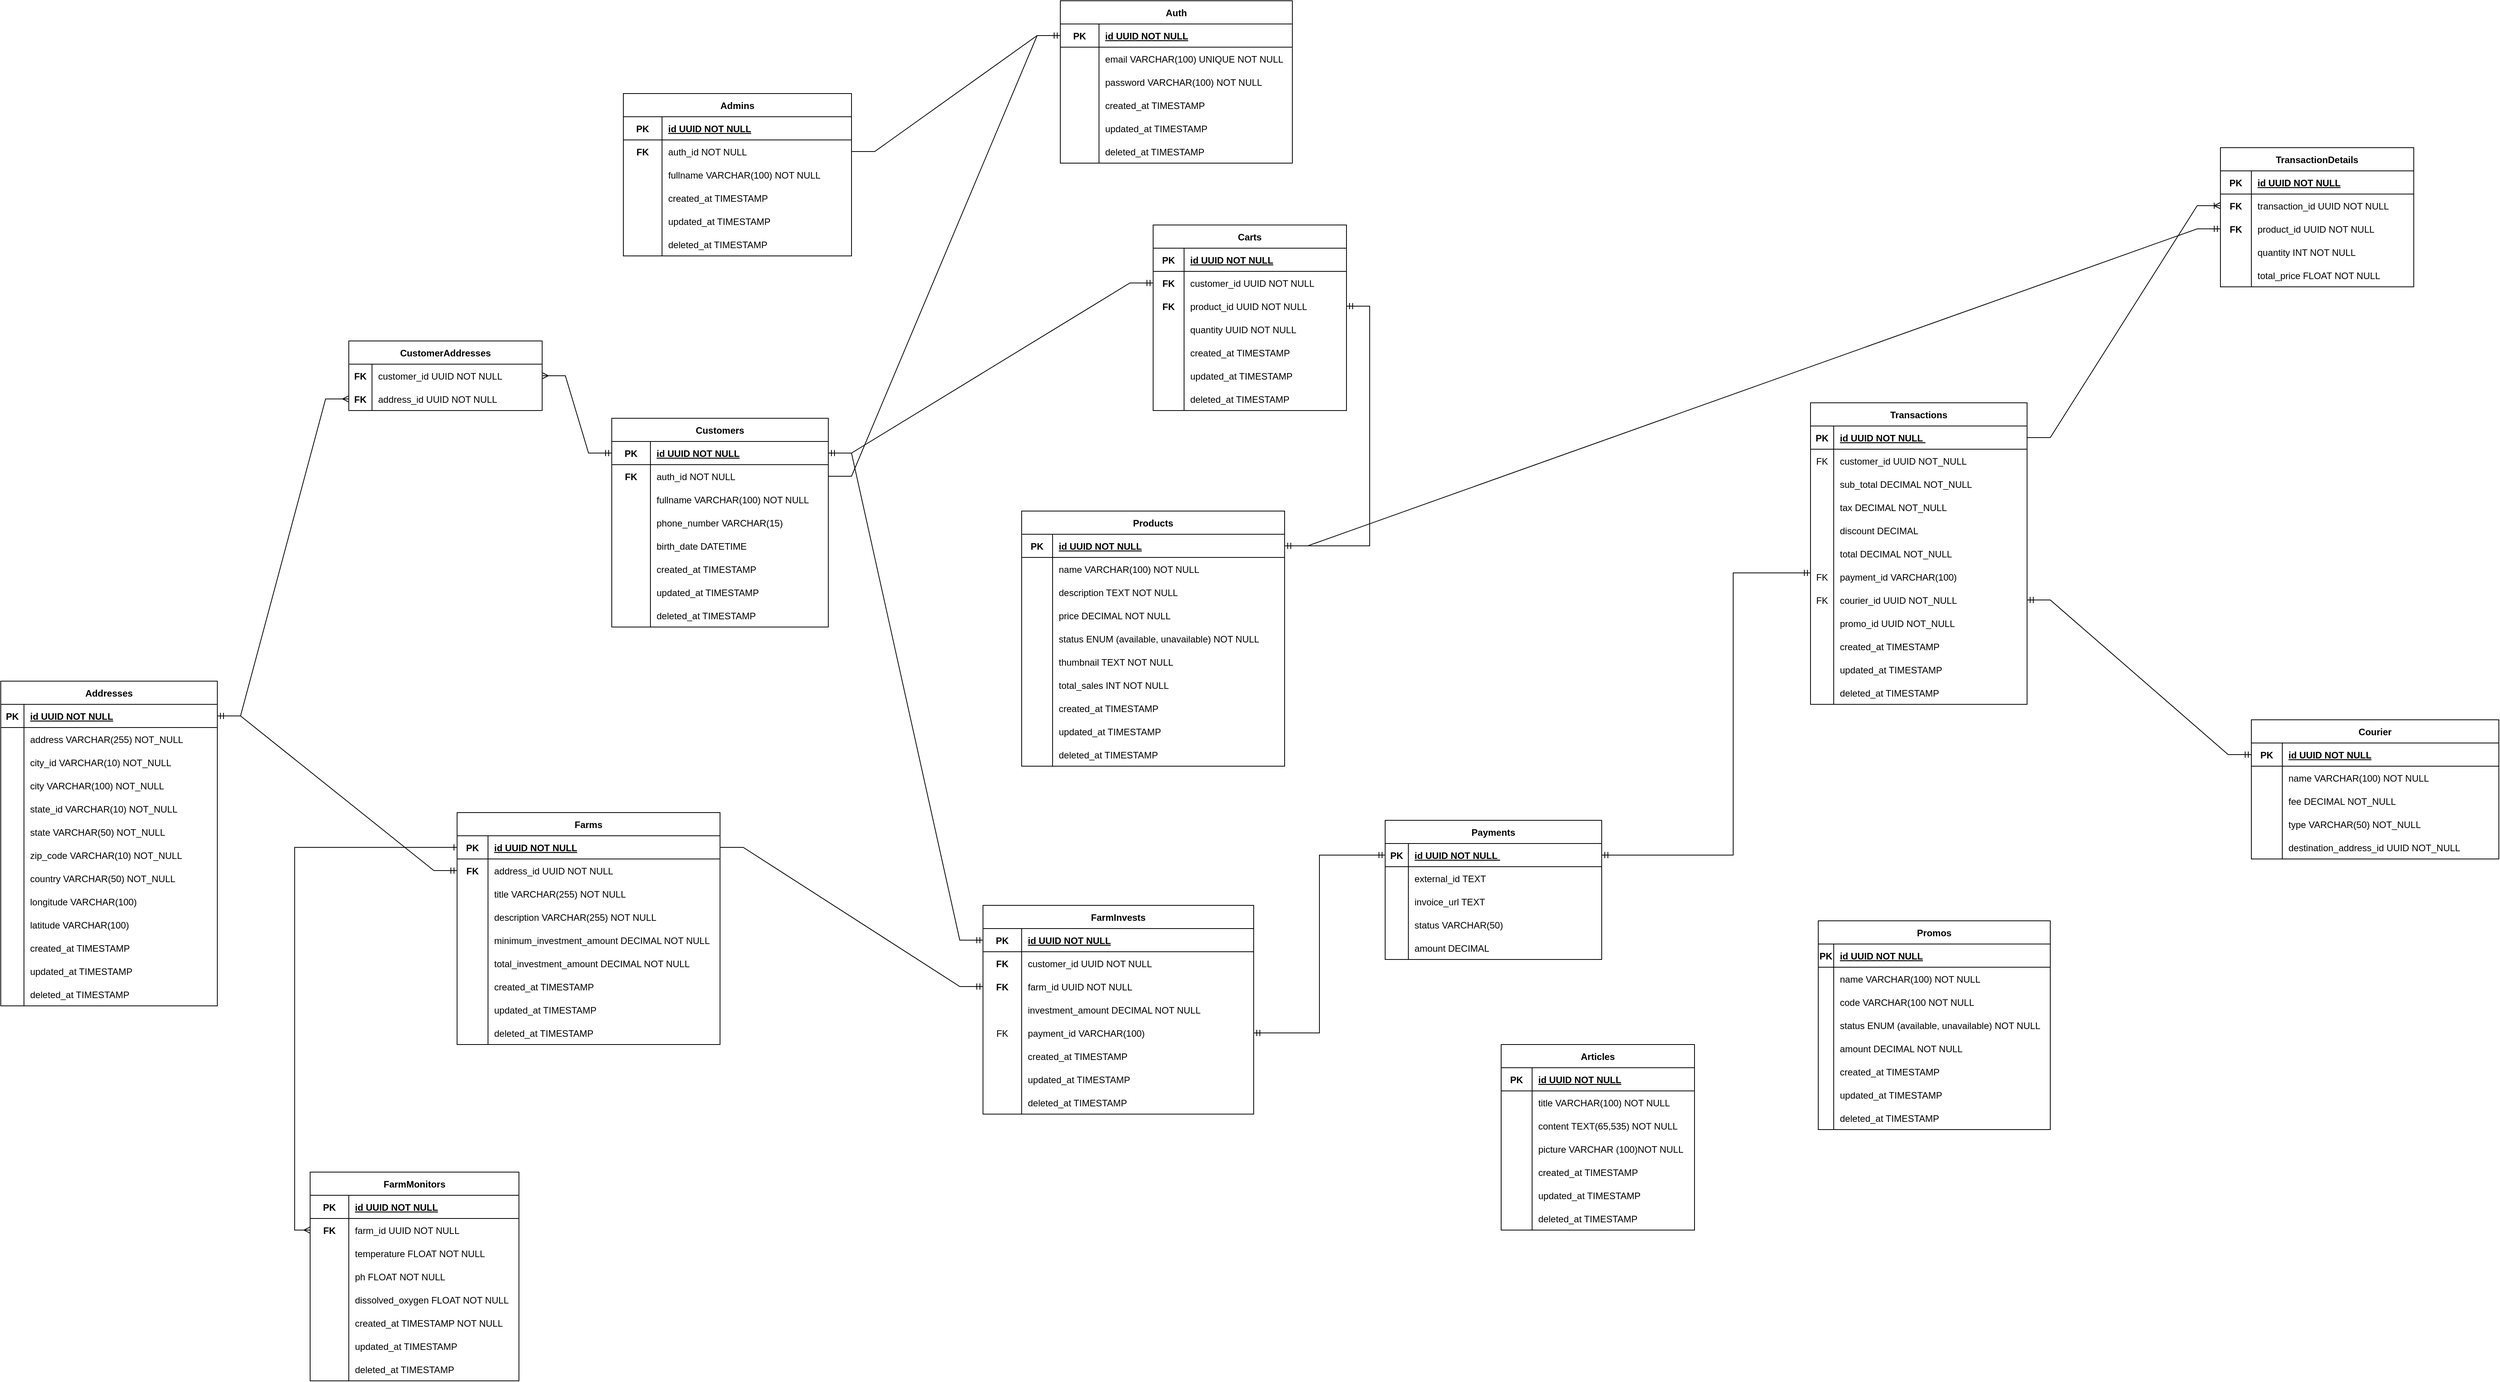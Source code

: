 <mxfile version="24.2.5" type="device">
  <diagram id="R2lEEEUBdFMjLlhIrx00" name="Page-1">
    <mxGraphModel dx="4700" dy="1774" grid="1" gridSize="10" guides="1" tooltips="1" connect="1" arrows="1" fold="1" page="1" pageScale="1" pageWidth="850" pageHeight="1100" background="none" math="0" shadow="0" extFonts="Permanent Marker^https://fonts.googleapis.com/css?family=Permanent+Marker">
      <root>
        <mxCell id="0" />
        <mxCell id="1" parent="0" />
        <mxCell id="1OOlmk3E7GMzS2Jq0N7d-1" value="Auth" style="shape=table;startSize=30;container=1;collapsible=1;childLayout=tableLayout;fixedRows=1;rowLines=0;fontStyle=1;align=center;resizeLast=1;" parent="1" vertex="1">
          <mxGeometry x="-290" width="300" height="210" as="geometry" />
        </mxCell>
        <mxCell id="1OOlmk3E7GMzS2Jq0N7d-2" value="" style="shape=partialRectangle;collapsible=0;dropTarget=0;pointerEvents=0;fillColor=none;top=0;left=0;bottom=1;right=0;points=[[0,0.5],[1,0.5]];portConstraint=eastwest;" parent="1OOlmk3E7GMzS2Jq0N7d-1" vertex="1">
          <mxGeometry y="30" width="300" height="30" as="geometry" />
        </mxCell>
        <mxCell id="1OOlmk3E7GMzS2Jq0N7d-3" value="PK" style="shape=partialRectangle;connectable=0;fillColor=none;top=0;left=0;bottom=0;right=0;fontStyle=1;overflow=hidden;" parent="1OOlmk3E7GMzS2Jq0N7d-2" vertex="1">
          <mxGeometry width="50" height="30" as="geometry">
            <mxRectangle width="50" height="30" as="alternateBounds" />
          </mxGeometry>
        </mxCell>
        <mxCell id="1OOlmk3E7GMzS2Jq0N7d-4" value="id UUID NOT NULL" style="shape=partialRectangle;connectable=0;fillColor=none;top=0;left=0;bottom=0;right=0;align=left;spacingLeft=6;fontStyle=5;overflow=hidden;" parent="1OOlmk3E7GMzS2Jq0N7d-2" vertex="1">
          <mxGeometry x="50" width="250" height="30" as="geometry">
            <mxRectangle width="250" height="30" as="alternateBounds" />
          </mxGeometry>
        </mxCell>
        <mxCell id="1OOlmk3E7GMzS2Jq0N7d-5" value="" style="shape=partialRectangle;collapsible=0;dropTarget=0;pointerEvents=0;fillColor=none;top=0;left=0;bottom=0;right=0;points=[[0,0.5],[1,0.5]];portConstraint=eastwest;" parent="1OOlmk3E7GMzS2Jq0N7d-1" vertex="1">
          <mxGeometry y="60" width="300" height="30" as="geometry" />
        </mxCell>
        <mxCell id="1OOlmk3E7GMzS2Jq0N7d-6" value="" style="shape=partialRectangle;connectable=0;fillColor=none;top=0;left=0;bottom=0;right=0;editable=1;overflow=hidden;" parent="1OOlmk3E7GMzS2Jq0N7d-5" vertex="1">
          <mxGeometry width="50" height="30" as="geometry">
            <mxRectangle width="50" height="30" as="alternateBounds" />
          </mxGeometry>
        </mxCell>
        <mxCell id="1OOlmk3E7GMzS2Jq0N7d-7" value="email VARCHAR(100) UNIQUE NOT NULL" style="shape=partialRectangle;connectable=0;fillColor=none;top=0;left=0;bottom=0;right=0;align=left;spacingLeft=6;overflow=hidden;" parent="1OOlmk3E7GMzS2Jq0N7d-5" vertex="1">
          <mxGeometry x="50" width="250" height="30" as="geometry">
            <mxRectangle width="250" height="30" as="alternateBounds" />
          </mxGeometry>
        </mxCell>
        <mxCell id="1OOlmk3E7GMzS2Jq0N7d-21" value="" style="shape=partialRectangle;collapsible=0;dropTarget=0;pointerEvents=0;fillColor=none;top=0;left=0;bottom=0;right=0;points=[[0,0.5],[1,0.5]];portConstraint=eastwest;" parent="1OOlmk3E7GMzS2Jq0N7d-1" vertex="1">
          <mxGeometry y="90" width="300" height="30" as="geometry" />
        </mxCell>
        <mxCell id="1OOlmk3E7GMzS2Jq0N7d-22" value="" style="shape=partialRectangle;connectable=0;fillColor=none;top=0;left=0;bottom=0;right=0;editable=1;overflow=hidden;" parent="1OOlmk3E7GMzS2Jq0N7d-21" vertex="1">
          <mxGeometry width="50" height="30" as="geometry">
            <mxRectangle width="50" height="30" as="alternateBounds" />
          </mxGeometry>
        </mxCell>
        <mxCell id="1OOlmk3E7GMzS2Jq0N7d-23" value="password VARCHAR(100) NOT NULL" style="shape=partialRectangle;connectable=0;fillColor=none;top=0;left=0;bottom=0;right=0;align=left;spacingLeft=6;overflow=hidden;" parent="1OOlmk3E7GMzS2Jq0N7d-21" vertex="1">
          <mxGeometry x="50" width="250" height="30" as="geometry">
            <mxRectangle width="250" height="30" as="alternateBounds" />
          </mxGeometry>
        </mxCell>
        <mxCell id="rcA7zZFAVwLoDSTyQ3AU-89" value="" style="shape=partialRectangle;collapsible=0;dropTarget=0;pointerEvents=0;fillColor=none;top=0;left=0;bottom=0;right=0;points=[[0,0.5],[1,0.5]];portConstraint=eastwest;" parent="1OOlmk3E7GMzS2Jq0N7d-1" vertex="1">
          <mxGeometry y="120" width="300" height="30" as="geometry" />
        </mxCell>
        <mxCell id="rcA7zZFAVwLoDSTyQ3AU-90" value="" style="shape=partialRectangle;connectable=0;fillColor=none;top=0;left=0;bottom=0;right=0;editable=1;overflow=hidden;" parent="rcA7zZFAVwLoDSTyQ3AU-89" vertex="1">
          <mxGeometry width="50" height="30" as="geometry">
            <mxRectangle width="50" height="30" as="alternateBounds" />
          </mxGeometry>
        </mxCell>
        <mxCell id="rcA7zZFAVwLoDSTyQ3AU-91" value="created_at TIMESTAMP" style="shape=partialRectangle;connectable=0;fillColor=none;top=0;left=0;bottom=0;right=0;align=left;spacingLeft=6;overflow=hidden;" parent="rcA7zZFAVwLoDSTyQ3AU-89" vertex="1">
          <mxGeometry x="50" width="250" height="30" as="geometry">
            <mxRectangle width="250" height="30" as="alternateBounds" />
          </mxGeometry>
        </mxCell>
        <mxCell id="rcA7zZFAVwLoDSTyQ3AU-92" value="" style="shape=partialRectangle;collapsible=0;dropTarget=0;pointerEvents=0;fillColor=none;top=0;left=0;bottom=0;right=0;points=[[0,0.5],[1,0.5]];portConstraint=eastwest;" parent="1OOlmk3E7GMzS2Jq0N7d-1" vertex="1">
          <mxGeometry y="150" width="300" height="30" as="geometry" />
        </mxCell>
        <mxCell id="rcA7zZFAVwLoDSTyQ3AU-93" value="" style="shape=partialRectangle;connectable=0;fillColor=none;top=0;left=0;bottom=0;right=0;editable=1;overflow=hidden;" parent="rcA7zZFAVwLoDSTyQ3AU-92" vertex="1">
          <mxGeometry width="50" height="30" as="geometry">
            <mxRectangle width="50" height="30" as="alternateBounds" />
          </mxGeometry>
        </mxCell>
        <mxCell id="rcA7zZFAVwLoDSTyQ3AU-94" value="updated_at TIMESTAMP" style="shape=partialRectangle;connectable=0;fillColor=none;top=0;left=0;bottom=0;right=0;align=left;spacingLeft=6;overflow=hidden;" parent="rcA7zZFAVwLoDSTyQ3AU-92" vertex="1">
          <mxGeometry x="50" width="250" height="30" as="geometry">
            <mxRectangle width="250" height="30" as="alternateBounds" />
          </mxGeometry>
        </mxCell>
        <mxCell id="U2aY3yg4zLOgENofnZZV-18" value="" style="shape=partialRectangle;collapsible=0;dropTarget=0;pointerEvents=0;fillColor=none;top=0;left=0;bottom=0;right=0;points=[[0,0.5],[1,0.5]];portConstraint=eastwest;" parent="1OOlmk3E7GMzS2Jq0N7d-1" vertex="1">
          <mxGeometry y="180" width="300" height="30" as="geometry" />
        </mxCell>
        <mxCell id="U2aY3yg4zLOgENofnZZV-19" value="" style="shape=partialRectangle;connectable=0;fillColor=none;top=0;left=0;bottom=0;right=0;editable=1;overflow=hidden;" parent="U2aY3yg4zLOgENofnZZV-18" vertex="1">
          <mxGeometry width="50" height="30" as="geometry">
            <mxRectangle width="50" height="30" as="alternateBounds" />
          </mxGeometry>
        </mxCell>
        <mxCell id="U2aY3yg4zLOgENofnZZV-20" value="deleted_at TIMESTAMP" style="shape=partialRectangle;connectable=0;fillColor=none;top=0;left=0;bottom=0;right=0;align=left;spacingLeft=6;overflow=hidden;" parent="U2aY3yg4zLOgENofnZZV-18" vertex="1">
          <mxGeometry x="50" width="250" height="30" as="geometry">
            <mxRectangle width="250" height="30" as="alternateBounds" />
          </mxGeometry>
        </mxCell>
        <mxCell id="rcA7zZFAVwLoDSTyQ3AU-29" value="Customers" style="shape=table;startSize=30;container=1;collapsible=1;childLayout=tableLayout;fixedRows=1;rowLines=0;fontStyle=1;align=center;resizeLast=1;" parent="1" vertex="1">
          <mxGeometry x="-870" y="540" width="280" height="270" as="geometry" />
        </mxCell>
        <mxCell id="rcA7zZFAVwLoDSTyQ3AU-30" value="" style="shape=partialRectangle;collapsible=0;dropTarget=0;pointerEvents=0;fillColor=none;top=0;left=0;bottom=1;right=0;points=[[0,0.5],[1,0.5]];portConstraint=eastwest;" parent="rcA7zZFAVwLoDSTyQ3AU-29" vertex="1">
          <mxGeometry y="30" width="280" height="30" as="geometry" />
        </mxCell>
        <mxCell id="rcA7zZFAVwLoDSTyQ3AU-31" value="PK" style="shape=partialRectangle;connectable=0;fillColor=none;top=0;left=0;bottom=0;right=0;fontStyle=1;overflow=hidden;" parent="rcA7zZFAVwLoDSTyQ3AU-30" vertex="1">
          <mxGeometry width="50" height="30" as="geometry">
            <mxRectangle width="50" height="30" as="alternateBounds" />
          </mxGeometry>
        </mxCell>
        <mxCell id="rcA7zZFAVwLoDSTyQ3AU-32" value="id UUID NOT NULL" style="shape=partialRectangle;connectable=0;fillColor=none;top=0;left=0;bottom=0;right=0;align=left;spacingLeft=6;fontStyle=5;overflow=hidden;" parent="rcA7zZFAVwLoDSTyQ3AU-30" vertex="1">
          <mxGeometry x="50" width="230" height="30" as="geometry">
            <mxRectangle width="230" height="30" as="alternateBounds" />
          </mxGeometry>
        </mxCell>
        <mxCell id="rcA7zZFAVwLoDSTyQ3AU-33" value="" style="shape=partialRectangle;collapsible=0;dropTarget=0;pointerEvents=0;fillColor=none;top=0;left=0;bottom=0;right=0;points=[[0,0.5],[1,0.5]];portConstraint=eastwest;" parent="rcA7zZFAVwLoDSTyQ3AU-29" vertex="1">
          <mxGeometry y="60" width="280" height="30" as="geometry" />
        </mxCell>
        <mxCell id="rcA7zZFAVwLoDSTyQ3AU-34" value="FK" style="shape=partialRectangle;connectable=0;fillColor=none;top=0;left=0;bottom=0;right=0;editable=1;overflow=hidden;fontStyle=1" parent="rcA7zZFAVwLoDSTyQ3AU-33" vertex="1">
          <mxGeometry width="50" height="30" as="geometry">
            <mxRectangle width="50" height="30" as="alternateBounds" />
          </mxGeometry>
        </mxCell>
        <mxCell id="rcA7zZFAVwLoDSTyQ3AU-35" value="auth_id NOT NULL" style="shape=partialRectangle;connectable=0;fillColor=none;top=0;left=0;bottom=0;right=0;align=left;spacingLeft=6;overflow=hidden;fontStyle=0" parent="rcA7zZFAVwLoDSTyQ3AU-33" vertex="1">
          <mxGeometry x="50" width="230" height="30" as="geometry">
            <mxRectangle width="230" height="30" as="alternateBounds" />
          </mxGeometry>
        </mxCell>
        <mxCell id="rcA7zZFAVwLoDSTyQ3AU-36" value="" style="shape=partialRectangle;collapsible=0;dropTarget=0;pointerEvents=0;fillColor=none;top=0;left=0;bottom=0;right=0;points=[[0,0.5],[1,0.5]];portConstraint=eastwest;" parent="rcA7zZFAVwLoDSTyQ3AU-29" vertex="1">
          <mxGeometry y="90" width="280" height="30" as="geometry" />
        </mxCell>
        <mxCell id="rcA7zZFAVwLoDSTyQ3AU-37" value="" style="shape=partialRectangle;connectable=0;fillColor=none;top=0;left=0;bottom=0;right=0;editable=1;overflow=hidden;" parent="rcA7zZFAVwLoDSTyQ3AU-36" vertex="1">
          <mxGeometry width="50" height="30" as="geometry">
            <mxRectangle width="50" height="30" as="alternateBounds" />
          </mxGeometry>
        </mxCell>
        <mxCell id="rcA7zZFAVwLoDSTyQ3AU-38" value="fullname VARCHAR(100) NOT NULL" style="shape=partialRectangle;connectable=0;fillColor=none;top=0;left=0;bottom=0;right=0;align=left;spacingLeft=6;overflow=hidden;" parent="rcA7zZFAVwLoDSTyQ3AU-36" vertex="1">
          <mxGeometry x="50" width="230" height="30" as="geometry">
            <mxRectangle width="230" height="30" as="alternateBounds" />
          </mxGeometry>
        </mxCell>
        <mxCell id="rcA7zZFAVwLoDSTyQ3AU-42" value="" style="shape=partialRectangle;collapsible=0;dropTarget=0;pointerEvents=0;fillColor=none;top=0;left=0;bottom=0;right=0;points=[[0,0.5],[1,0.5]];portConstraint=eastwest;" parent="rcA7zZFAVwLoDSTyQ3AU-29" vertex="1">
          <mxGeometry y="120" width="280" height="30" as="geometry" />
        </mxCell>
        <mxCell id="rcA7zZFAVwLoDSTyQ3AU-43" value="" style="shape=partialRectangle;connectable=0;fillColor=none;top=0;left=0;bottom=0;right=0;editable=1;overflow=hidden;" parent="rcA7zZFAVwLoDSTyQ3AU-42" vertex="1">
          <mxGeometry width="50" height="30" as="geometry">
            <mxRectangle width="50" height="30" as="alternateBounds" />
          </mxGeometry>
        </mxCell>
        <mxCell id="rcA7zZFAVwLoDSTyQ3AU-44" value="phone_number VARCHAR(15)" style="shape=partialRectangle;connectable=0;fillColor=none;top=0;left=0;bottom=0;right=0;align=left;spacingLeft=6;overflow=hidden;" parent="rcA7zZFAVwLoDSTyQ3AU-42" vertex="1">
          <mxGeometry x="50" width="230" height="30" as="geometry">
            <mxRectangle width="230" height="30" as="alternateBounds" />
          </mxGeometry>
        </mxCell>
        <mxCell id="rcA7zZFAVwLoDSTyQ3AU-45" value="" style="shape=partialRectangle;collapsible=0;dropTarget=0;pointerEvents=0;fillColor=none;top=0;left=0;bottom=0;right=0;points=[[0,0.5],[1,0.5]];portConstraint=eastwest;" parent="rcA7zZFAVwLoDSTyQ3AU-29" vertex="1">
          <mxGeometry y="150" width="280" height="30" as="geometry" />
        </mxCell>
        <mxCell id="rcA7zZFAVwLoDSTyQ3AU-46" value="" style="shape=partialRectangle;connectable=0;fillColor=none;top=0;left=0;bottom=0;right=0;editable=1;overflow=hidden;" parent="rcA7zZFAVwLoDSTyQ3AU-45" vertex="1">
          <mxGeometry width="50" height="30" as="geometry">
            <mxRectangle width="50" height="30" as="alternateBounds" />
          </mxGeometry>
        </mxCell>
        <mxCell id="rcA7zZFAVwLoDSTyQ3AU-47" value="birth_date DATETIME" style="shape=partialRectangle;connectable=0;fillColor=none;top=0;left=0;bottom=0;right=0;align=left;spacingLeft=6;overflow=hidden;" parent="rcA7zZFAVwLoDSTyQ3AU-45" vertex="1">
          <mxGeometry x="50" width="230" height="30" as="geometry">
            <mxRectangle width="230" height="30" as="alternateBounds" />
          </mxGeometry>
        </mxCell>
        <mxCell id="rcA7zZFAVwLoDSTyQ3AU-98" value="" style="shape=partialRectangle;collapsible=0;dropTarget=0;pointerEvents=0;fillColor=none;top=0;left=0;bottom=0;right=0;points=[[0,0.5],[1,0.5]];portConstraint=eastwest;" parent="rcA7zZFAVwLoDSTyQ3AU-29" vertex="1">
          <mxGeometry y="180" width="280" height="30" as="geometry" />
        </mxCell>
        <mxCell id="rcA7zZFAVwLoDSTyQ3AU-99" value="" style="shape=partialRectangle;connectable=0;fillColor=none;top=0;left=0;bottom=0;right=0;editable=1;overflow=hidden;" parent="rcA7zZFAVwLoDSTyQ3AU-98" vertex="1">
          <mxGeometry width="50" height="30" as="geometry">
            <mxRectangle width="50" height="30" as="alternateBounds" />
          </mxGeometry>
        </mxCell>
        <mxCell id="rcA7zZFAVwLoDSTyQ3AU-100" value="created_at TIMESTAMP" style="shape=partialRectangle;connectable=0;fillColor=none;top=0;left=0;bottom=0;right=0;align=left;spacingLeft=6;overflow=hidden;" parent="rcA7zZFAVwLoDSTyQ3AU-98" vertex="1">
          <mxGeometry x="50" width="230" height="30" as="geometry">
            <mxRectangle width="230" height="30" as="alternateBounds" />
          </mxGeometry>
        </mxCell>
        <mxCell id="U2aY3yg4zLOgENofnZZV-30" value="" style="shape=partialRectangle;collapsible=0;dropTarget=0;pointerEvents=0;fillColor=none;top=0;left=0;bottom=0;right=0;points=[[0,0.5],[1,0.5]];portConstraint=eastwest;" parent="rcA7zZFAVwLoDSTyQ3AU-29" vertex="1">
          <mxGeometry y="210" width="280" height="30" as="geometry" />
        </mxCell>
        <mxCell id="U2aY3yg4zLOgENofnZZV-31" value="" style="shape=partialRectangle;connectable=0;fillColor=none;top=0;left=0;bottom=0;right=0;editable=1;overflow=hidden;" parent="U2aY3yg4zLOgENofnZZV-30" vertex="1">
          <mxGeometry width="50" height="30" as="geometry">
            <mxRectangle width="50" height="30" as="alternateBounds" />
          </mxGeometry>
        </mxCell>
        <mxCell id="U2aY3yg4zLOgENofnZZV-32" value="updated_at TIMESTAMP" style="shape=partialRectangle;connectable=0;fillColor=none;top=0;left=0;bottom=0;right=0;align=left;spacingLeft=6;overflow=hidden;" parent="U2aY3yg4zLOgENofnZZV-30" vertex="1">
          <mxGeometry x="50" width="230" height="30" as="geometry">
            <mxRectangle width="230" height="30" as="alternateBounds" />
          </mxGeometry>
        </mxCell>
        <mxCell id="p5xJXgLmGaS1Nk-P1o4I-117" value="" style="shape=partialRectangle;collapsible=0;dropTarget=0;pointerEvents=0;fillColor=none;top=0;left=0;bottom=0;right=0;points=[[0,0.5],[1,0.5]];portConstraint=eastwest;" parent="rcA7zZFAVwLoDSTyQ3AU-29" vertex="1">
          <mxGeometry y="240" width="280" height="30" as="geometry" />
        </mxCell>
        <mxCell id="p5xJXgLmGaS1Nk-P1o4I-118" value="" style="shape=partialRectangle;connectable=0;fillColor=none;top=0;left=0;bottom=0;right=0;editable=1;overflow=hidden;" parent="p5xJXgLmGaS1Nk-P1o4I-117" vertex="1">
          <mxGeometry width="50" height="30" as="geometry">
            <mxRectangle width="50" height="30" as="alternateBounds" />
          </mxGeometry>
        </mxCell>
        <mxCell id="p5xJXgLmGaS1Nk-P1o4I-119" value="deleted_at TIMESTAMP" style="shape=partialRectangle;connectable=0;fillColor=none;top=0;left=0;bottom=0;right=0;align=left;spacingLeft=6;overflow=hidden;" parent="p5xJXgLmGaS1Nk-P1o4I-117" vertex="1">
          <mxGeometry x="50" width="230" height="30" as="geometry">
            <mxRectangle width="230" height="30" as="alternateBounds" />
          </mxGeometry>
        </mxCell>
        <mxCell id="rcA7zZFAVwLoDSTyQ3AU-67" value="Admins" style="shape=table;startSize=30;container=1;collapsible=1;childLayout=tableLayout;fixedRows=1;rowLines=0;fontStyle=1;align=center;resizeLast=1;" parent="1" vertex="1">
          <mxGeometry x="-855" y="120" width="295" height="210" as="geometry" />
        </mxCell>
        <mxCell id="rcA7zZFAVwLoDSTyQ3AU-68" value="" style="shape=partialRectangle;collapsible=0;dropTarget=0;pointerEvents=0;fillColor=none;top=0;left=0;bottom=1;right=0;points=[[0,0.5],[1,0.5]];portConstraint=eastwest;" parent="rcA7zZFAVwLoDSTyQ3AU-67" vertex="1">
          <mxGeometry y="30" width="295" height="30" as="geometry" />
        </mxCell>
        <mxCell id="rcA7zZFAVwLoDSTyQ3AU-69" value="PK" style="shape=partialRectangle;connectable=0;fillColor=none;top=0;left=0;bottom=0;right=0;fontStyle=1;overflow=hidden;" parent="rcA7zZFAVwLoDSTyQ3AU-68" vertex="1">
          <mxGeometry width="50" height="30" as="geometry">
            <mxRectangle width="50" height="30" as="alternateBounds" />
          </mxGeometry>
        </mxCell>
        <mxCell id="rcA7zZFAVwLoDSTyQ3AU-70" value="id UUID NOT NULL" style="shape=partialRectangle;connectable=0;fillColor=none;top=0;left=0;bottom=0;right=0;align=left;spacingLeft=6;fontStyle=5;overflow=hidden;" parent="rcA7zZFAVwLoDSTyQ3AU-68" vertex="1">
          <mxGeometry x="50" width="245" height="30" as="geometry">
            <mxRectangle width="245" height="30" as="alternateBounds" />
          </mxGeometry>
        </mxCell>
        <mxCell id="rcA7zZFAVwLoDSTyQ3AU-71" value="" style="shape=partialRectangle;collapsible=0;dropTarget=0;pointerEvents=0;fillColor=none;top=0;left=0;bottom=0;right=0;points=[[0,0.5],[1,0.5]];portConstraint=eastwest;" parent="rcA7zZFAVwLoDSTyQ3AU-67" vertex="1">
          <mxGeometry y="60" width="295" height="30" as="geometry" />
        </mxCell>
        <mxCell id="rcA7zZFAVwLoDSTyQ3AU-72" value="FK" style="shape=partialRectangle;connectable=0;fillColor=none;top=0;left=0;bottom=0;right=0;editable=1;overflow=hidden;fontStyle=1" parent="rcA7zZFAVwLoDSTyQ3AU-71" vertex="1">
          <mxGeometry width="50" height="30" as="geometry">
            <mxRectangle width="50" height="30" as="alternateBounds" />
          </mxGeometry>
        </mxCell>
        <mxCell id="rcA7zZFAVwLoDSTyQ3AU-73" value="auth_id NOT NULL" style="shape=partialRectangle;connectable=0;fillColor=none;top=0;left=0;bottom=0;right=0;align=left;spacingLeft=6;overflow=hidden;fontStyle=0" parent="rcA7zZFAVwLoDSTyQ3AU-71" vertex="1">
          <mxGeometry x="50" width="245" height="30" as="geometry">
            <mxRectangle width="245" height="30" as="alternateBounds" />
          </mxGeometry>
        </mxCell>
        <mxCell id="rcA7zZFAVwLoDSTyQ3AU-74" value="" style="shape=partialRectangle;collapsible=0;dropTarget=0;pointerEvents=0;fillColor=none;top=0;left=0;bottom=0;right=0;points=[[0,0.5],[1,0.5]];portConstraint=eastwest;" parent="rcA7zZFAVwLoDSTyQ3AU-67" vertex="1">
          <mxGeometry y="90" width="295" height="30" as="geometry" />
        </mxCell>
        <mxCell id="rcA7zZFAVwLoDSTyQ3AU-75" value="" style="shape=partialRectangle;connectable=0;fillColor=none;top=0;left=0;bottom=0;right=0;editable=1;overflow=hidden;" parent="rcA7zZFAVwLoDSTyQ3AU-74" vertex="1">
          <mxGeometry width="50" height="30" as="geometry">
            <mxRectangle width="50" height="30" as="alternateBounds" />
          </mxGeometry>
        </mxCell>
        <mxCell id="rcA7zZFAVwLoDSTyQ3AU-76" value="fullname VARCHAR(100) NOT NULL" style="shape=partialRectangle;connectable=0;fillColor=none;top=0;left=0;bottom=0;right=0;align=left;spacingLeft=6;overflow=hidden;" parent="rcA7zZFAVwLoDSTyQ3AU-74" vertex="1">
          <mxGeometry x="50" width="245" height="30" as="geometry">
            <mxRectangle width="245" height="30" as="alternateBounds" />
          </mxGeometry>
        </mxCell>
        <mxCell id="rcA7zZFAVwLoDSTyQ3AU-80" value="" style="shape=partialRectangle;collapsible=0;dropTarget=0;pointerEvents=0;fillColor=none;top=0;left=0;bottom=0;right=0;points=[[0,0.5],[1,0.5]];portConstraint=eastwest;" parent="rcA7zZFAVwLoDSTyQ3AU-67" vertex="1">
          <mxGeometry y="120" width="295" height="30" as="geometry" />
        </mxCell>
        <mxCell id="rcA7zZFAVwLoDSTyQ3AU-81" value="" style="shape=partialRectangle;connectable=0;fillColor=none;top=0;left=0;bottom=0;right=0;editable=1;overflow=hidden;" parent="rcA7zZFAVwLoDSTyQ3AU-80" vertex="1">
          <mxGeometry width="50" height="30" as="geometry">
            <mxRectangle width="50" height="30" as="alternateBounds" />
          </mxGeometry>
        </mxCell>
        <mxCell id="rcA7zZFAVwLoDSTyQ3AU-82" value="created_at TIMESTAMP" style="shape=partialRectangle;connectable=0;fillColor=none;top=0;left=0;bottom=0;right=0;align=left;spacingLeft=6;overflow=hidden;" parent="rcA7zZFAVwLoDSTyQ3AU-80" vertex="1">
          <mxGeometry x="50" width="245" height="30" as="geometry">
            <mxRectangle width="245" height="30" as="alternateBounds" />
          </mxGeometry>
        </mxCell>
        <mxCell id="rcA7zZFAVwLoDSTyQ3AU-83" value="" style="shape=partialRectangle;collapsible=0;dropTarget=0;pointerEvents=0;fillColor=none;top=0;left=0;bottom=0;right=0;points=[[0,0.5],[1,0.5]];portConstraint=eastwest;" parent="rcA7zZFAVwLoDSTyQ3AU-67" vertex="1">
          <mxGeometry y="150" width="295" height="30" as="geometry" />
        </mxCell>
        <mxCell id="rcA7zZFAVwLoDSTyQ3AU-84" value="" style="shape=partialRectangle;connectable=0;fillColor=none;top=0;left=0;bottom=0;right=0;editable=1;overflow=hidden;" parent="rcA7zZFAVwLoDSTyQ3AU-83" vertex="1">
          <mxGeometry width="50" height="30" as="geometry">
            <mxRectangle width="50" height="30" as="alternateBounds" />
          </mxGeometry>
        </mxCell>
        <mxCell id="rcA7zZFAVwLoDSTyQ3AU-85" value="updated_at TIMESTAMP" style="shape=partialRectangle;connectable=0;fillColor=none;top=0;left=0;bottom=0;right=0;align=left;spacingLeft=6;overflow=hidden;" parent="rcA7zZFAVwLoDSTyQ3AU-83" vertex="1">
          <mxGeometry x="50" width="245" height="30" as="geometry">
            <mxRectangle width="245" height="30" as="alternateBounds" />
          </mxGeometry>
        </mxCell>
        <mxCell id="rcA7zZFAVwLoDSTyQ3AU-429" value="" style="shape=partialRectangle;collapsible=0;dropTarget=0;pointerEvents=0;fillColor=none;top=0;left=0;bottom=0;right=0;points=[[0,0.5],[1,0.5]];portConstraint=eastwest;" parent="rcA7zZFAVwLoDSTyQ3AU-67" vertex="1">
          <mxGeometry y="180" width="295" height="30" as="geometry" />
        </mxCell>
        <mxCell id="rcA7zZFAVwLoDSTyQ3AU-430" value="" style="shape=partialRectangle;connectable=0;fillColor=none;top=0;left=0;bottom=0;right=0;editable=1;overflow=hidden;" parent="rcA7zZFAVwLoDSTyQ3AU-429" vertex="1">
          <mxGeometry width="50" height="30" as="geometry">
            <mxRectangle width="50" height="30" as="alternateBounds" />
          </mxGeometry>
        </mxCell>
        <mxCell id="rcA7zZFAVwLoDSTyQ3AU-431" value="deleted_at TIMESTAMP" style="shape=partialRectangle;connectable=0;fillColor=none;top=0;left=0;bottom=0;right=0;align=left;spacingLeft=6;overflow=hidden;" parent="rcA7zZFAVwLoDSTyQ3AU-429" vertex="1">
          <mxGeometry x="50" width="245" height="30" as="geometry">
            <mxRectangle width="245" height="30" as="alternateBounds" />
          </mxGeometry>
        </mxCell>
        <mxCell id="rcA7zZFAVwLoDSTyQ3AU-126" value="Addresses" style="shape=table;startSize=30;container=1;collapsible=1;childLayout=tableLayout;fixedRows=1;rowLines=0;fontStyle=1;align=center;resizeLast=1;" parent="1" vertex="1">
          <mxGeometry x="-1660" y="880" width="280" height="420" as="geometry" />
        </mxCell>
        <mxCell id="rcA7zZFAVwLoDSTyQ3AU-127" value="" style="shape=partialRectangle;collapsible=0;dropTarget=0;pointerEvents=0;fillColor=none;points=[[0,0.5],[1,0.5]];portConstraint=eastwest;top=0;left=0;right=0;bottom=1;" parent="rcA7zZFAVwLoDSTyQ3AU-126" vertex="1">
          <mxGeometry y="30" width="280" height="30" as="geometry" />
        </mxCell>
        <mxCell id="rcA7zZFAVwLoDSTyQ3AU-128" value="PK" style="shape=partialRectangle;overflow=hidden;connectable=0;fillColor=none;top=0;left=0;bottom=0;right=0;fontStyle=1;" parent="rcA7zZFAVwLoDSTyQ3AU-127" vertex="1">
          <mxGeometry width="30" height="30" as="geometry">
            <mxRectangle width="30" height="30" as="alternateBounds" />
          </mxGeometry>
        </mxCell>
        <mxCell id="rcA7zZFAVwLoDSTyQ3AU-129" value="id UUID NOT NULL" style="shape=partialRectangle;overflow=hidden;connectable=0;fillColor=none;top=0;left=0;bottom=0;right=0;align=left;spacingLeft=6;fontStyle=5;" parent="rcA7zZFAVwLoDSTyQ3AU-127" vertex="1">
          <mxGeometry x="30" width="250" height="30" as="geometry">
            <mxRectangle width="250" height="30" as="alternateBounds" />
          </mxGeometry>
        </mxCell>
        <mxCell id="rcA7zZFAVwLoDSTyQ3AU-130" value="" style="shape=partialRectangle;collapsible=0;dropTarget=0;pointerEvents=0;fillColor=none;points=[[0,0.5],[1,0.5]];portConstraint=eastwest;top=0;left=0;right=0;bottom=0;" parent="rcA7zZFAVwLoDSTyQ3AU-126" vertex="1">
          <mxGeometry y="60" width="280" height="30" as="geometry" />
        </mxCell>
        <mxCell id="rcA7zZFAVwLoDSTyQ3AU-131" value="" style="shape=partialRectangle;overflow=hidden;connectable=0;fillColor=none;top=0;left=0;bottom=0;right=0;" parent="rcA7zZFAVwLoDSTyQ3AU-130" vertex="1">
          <mxGeometry width="30" height="30" as="geometry">
            <mxRectangle width="30" height="30" as="alternateBounds" />
          </mxGeometry>
        </mxCell>
        <mxCell id="rcA7zZFAVwLoDSTyQ3AU-132" value="address VARCHAR(255) NOT_NULL" style="shape=partialRectangle;overflow=hidden;connectable=0;fillColor=none;top=0;left=0;bottom=0;right=0;align=left;spacingLeft=6;" parent="rcA7zZFAVwLoDSTyQ3AU-130" vertex="1">
          <mxGeometry x="30" width="250" height="30" as="geometry">
            <mxRectangle width="250" height="30" as="alternateBounds" />
          </mxGeometry>
        </mxCell>
        <mxCell id="rcA7zZFAVwLoDSTyQ3AU-133" value="" style="shape=partialRectangle;collapsible=0;dropTarget=0;pointerEvents=0;fillColor=none;points=[[0,0.5],[1,0.5]];portConstraint=eastwest;top=0;left=0;right=0;bottom=0;" parent="rcA7zZFAVwLoDSTyQ3AU-126" vertex="1">
          <mxGeometry y="90" width="280" height="30" as="geometry" />
        </mxCell>
        <mxCell id="rcA7zZFAVwLoDSTyQ3AU-134" value="" style="shape=partialRectangle;overflow=hidden;connectable=0;fillColor=none;top=0;left=0;bottom=0;right=0;" parent="rcA7zZFAVwLoDSTyQ3AU-133" vertex="1">
          <mxGeometry width="30" height="30" as="geometry">
            <mxRectangle width="30" height="30" as="alternateBounds" />
          </mxGeometry>
        </mxCell>
        <mxCell id="rcA7zZFAVwLoDSTyQ3AU-135" value="city_id VARCHAR(10) NOT_NULL" style="shape=partialRectangle;overflow=hidden;connectable=0;fillColor=none;top=0;left=0;bottom=0;right=0;align=left;spacingLeft=6;" parent="rcA7zZFAVwLoDSTyQ3AU-133" vertex="1">
          <mxGeometry x="30" width="250" height="30" as="geometry">
            <mxRectangle width="250" height="30" as="alternateBounds" />
          </mxGeometry>
        </mxCell>
        <mxCell id="rcA7zZFAVwLoDSTyQ3AU-136" value="" style="shape=partialRectangle;collapsible=0;dropTarget=0;pointerEvents=0;fillColor=none;points=[[0,0.5],[1,0.5]];portConstraint=eastwest;top=0;left=0;right=0;bottom=0;" parent="rcA7zZFAVwLoDSTyQ3AU-126" vertex="1">
          <mxGeometry y="120" width="280" height="30" as="geometry" />
        </mxCell>
        <mxCell id="rcA7zZFAVwLoDSTyQ3AU-137" value="" style="shape=partialRectangle;overflow=hidden;connectable=0;fillColor=none;top=0;left=0;bottom=0;right=0;" parent="rcA7zZFAVwLoDSTyQ3AU-136" vertex="1">
          <mxGeometry width="30" height="30" as="geometry">
            <mxRectangle width="30" height="30" as="alternateBounds" />
          </mxGeometry>
        </mxCell>
        <mxCell id="rcA7zZFAVwLoDSTyQ3AU-138" value="city VARCHAR(100) NOT_NULL" style="shape=partialRectangle;overflow=hidden;connectable=0;fillColor=none;top=0;left=0;bottom=0;right=0;align=left;spacingLeft=6;" parent="rcA7zZFAVwLoDSTyQ3AU-136" vertex="1">
          <mxGeometry x="30" width="250" height="30" as="geometry">
            <mxRectangle width="250" height="30" as="alternateBounds" />
          </mxGeometry>
        </mxCell>
        <mxCell id="rcA7zZFAVwLoDSTyQ3AU-139" value="" style="shape=partialRectangle;collapsible=0;dropTarget=0;pointerEvents=0;fillColor=none;points=[[0,0.5],[1,0.5]];portConstraint=eastwest;top=0;left=0;right=0;bottom=0;" parent="rcA7zZFAVwLoDSTyQ3AU-126" vertex="1">
          <mxGeometry y="150" width="280" height="30" as="geometry" />
        </mxCell>
        <mxCell id="rcA7zZFAVwLoDSTyQ3AU-140" value="" style="shape=partialRectangle;overflow=hidden;connectable=0;fillColor=none;top=0;left=0;bottom=0;right=0;" parent="rcA7zZFAVwLoDSTyQ3AU-139" vertex="1">
          <mxGeometry width="30" height="30" as="geometry">
            <mxRectangle width="30" height="30" as="alternateBounds" />
          </mxGeometry>
        </mxCell>
        <mxCell id="rcA7zZFAVwLoDSTyQ3AU-141" value="state_id VARCHAR(10) NOT_NULL" style="shape=partialRectangle;overflow=hidden;connectable=0;fillColor=none;top=0;left=0;bottom=0;right=0;align=left;spacingLeft=6;" parent="rcA7zZFAVwLoDSTyQ3AU-139" vertex="1">
          <mxGeometry x="30" width="250" height="30" as="geometry">
            <mxRectangle width="250" height="30" as="alternateBounds" />
          </mxGeometry>
        </mxCell>
        <mxCell id="rcA7zZFAVwLoDSTyQ3AU-142" value="" style="shape=partialRectangle;collapsible=0;dropTarget=0;pointerEvents=0;fillColor=none;points=[[0,0.5],[1,0.5]];portConstraint=eastwest;top=0;left=0;right=0;bottom=0;" parent="rcA7zZFAVwLoDSTyQ3AU-126" vertex="1">
          <mxGeometry y="180" width="280" height="30" as="geometry" />
        </mxCell>
        <mxCell id="rcA7zZFAVwLoDSTyQ3AU-143" value="" style="shape=partialRectangle;overflow=hidden;connectable=0;fillColor=none;top=0;left=0;bottom=0;right=0;" parent="rcA7zZFAVwLoDSTyQ3AU-142" vertex="1">
          <mxGeometry width="30" height="30" as="geometry">
            <mxRectangle width="30" height="30" as="alternateBounds" />
          </mxGeometry>
        </mxCell>
        <mxCell id="rcA7zZFAVwLoDSTyQ3AU-144" value="state VARCHAR(50) NOT_NULL" style="shape=partialRectangle;overflow=hidden;connectable=0;fillColor=none;top=0;left=0;bottom=0;right=0;align=left;spacingLeft=6;" parent="rcA7zZFAVwLoDSTyQ3AU-142" vertex="1">
          <mxGeometry x="30" width="250" height="30" as="geometry">
            <mxRectangle width="250" height="30" as="alternateBounds" />
          </mxGeometry>
        </mxCell>
        <mxCell id="rcA7zZFAVwLoDSTyQ3AU-145" value="" style="shape=partialRectangle;collapsible=0;dropTarget=0;pointerEvents=0;fillColor=none;points=[[0,0.5],[1,0.5]];portConstraint=eastwest;top=0;left=0;right=0;bottom=0;" parent="rcA7zZFAVwLoDSTyQ3AU-126" vertex="1">
          <mxGeometry y="210" width="280" height="30" as="geometry" />
        </mxCell>
        <mxCell id="rcA7zZFAVwLoDSTyQ3AU-146" value="" style="shape=partialRectangle;overflow=hidden;connectable=0;fillColor=none;top=0;left=0;bottom=0;right=0;" parent="rcA7zZFAVwLoDSTyQ3AU-145" vertex="1">
          <mxGeometry width="30" height="30" as="geometry">
            <mxRectangle width="30" height="30" as="alternateBounds" />
          </mxGeometry>
        </mxCell>
        <mxCell id="rcA7zZFAVwLoDSTyQ3AU-147" value="zip_code VARCHAR(10) NOT_NULL" style="shape=partialRectangle;overflow=hidden;connectable=0;fillColor=none;top=0;left=0;bottom=0;right=0;align=left;spacingLeft=6;" parent="rcA7zZFAVwLoDSTyQ3AU-145" vertex="1">
          <mxGeometry x="30" width="250" height="30" as="geometry">
            <mxRectangle width="250" height="30" as="alternateBounds" />
          </mxGeometry>
        </mxCell>
        <mxCell id="rcA7zZFAVwLoDSTyQ3AU-148" value="" style="shape=partialRectangle;collapsible=0;dropTarget=0;pointerEvents=0;fillColor=none;points=[[0,0.5],[1,0.5]];portConstraint=eastwest;top=0;left=0;right=0;bottom=0;" parent="rcA7zZFAVwLoDSTyQ3AU-126" vertex="1">
          <mxGeometry y="240" width="280" height="30" as="geometry" />
        </mxCell>
        <mxCell id="rcA7zZFAVwLoDSTyQ3AU-149" value="" style="shape=partialRectangle;overflow=hidden;connectable=0;fillColor=none;top=0;left=0;bottom=0;right=0;" parent="rcA7zZFAVwLoDSTyQ3AU-148" vertex="1">
          <mxGeometry width="30" height="30" as="geometry">
            <mxRectangle width="30" height="30" as="alternateBounds" />
          </mxGeometry>
        </mxCell>
        <mxCell id="rcA7zZFAVwLoDSTyQ3AU-150" value="country VARCHAR(50) NOT_NULL" style="shape=partialRectangle;overflow=hidden;connectable=0;fillColor=none;top=0;left=0;bottom=0;right=0;align=left;spacingLeft=6;" parent="rcA7zZFAVwLoDSTyQ3AU-148" vertex="1">
          <mxGeometry x="30" width="250" height="30" as="geometry">
            <mxRectangle width="250" height="30" as="alternateBounds" />
          </mxGeometry>
        </mxCell>
        <mxCell id="rcA7zZFAVwLoDSTyQ3AU-151" value="" style="shape=partialRectangle;collapsible=0;dropTarget=0;pointerEvents=0;fillColor=none;points=[[0,0.5],[1,0.5]];portConstraint=eastwest;top=0;left=0;right=0;bottom=0;" parent="rcA7zZFAVwLoDSTyQ3AU-126" vertex="1">
          <mxGeometry y="270" width="280" height="30" as="geometry" />
        </mxCell>
        <mxCell id="rcA7zZFAVwLoDSTyQ3AU-152" value="" style="shape=partialRectangle;overflow=hidden;connectable=0;fillColor=none;top=0;left=0;bottom=0;right=0;" parent="rcA7zZFAVwLoDSTyQ3AU-151" vertex="1">
          <mxGeometry width="30" height="30" as="geometry">
            <mxRectangle width="30" height="30" as="alternateBounds" />
          </mxGeometry>
        </mxCell>
        <mxCell id="rcA7zZFAVwLoDSTyQ3AU-153" value="longitude VARCHAR(100)" style="shape=partialRectangle;overflow=hidden;connectable=0;fillColor=none;top=0;left=0;bottom=0;right=0;align=left;spacingLeft=6;" parent="rcA7zZFAVwLoDSTyQ3AU-151" vertex="1">
          <mxGeometry x="30" width="250" height="30" as="geometry">
            <mxRectangle width="250" height="30" as="alternateBounds" />
          </mxGeometry>
        </mxCell>
        <mxCell id="rcA7zZFAVwLoDSTyQ3AU-154" value="" style="shape=partialRectangle;collapsible=0;dropTarget=0;pointerEvents=0;fillColor=none;points=[[0,0.5],[1,0.5]];portConstraint=eastwest;top=0;left=0;right=0;bottom=0;" parent="rcA7zZFAVwLoDSTyQ3AU-126" vertex="1">
          <mxGeometry y="300" width="280" height="30" as="geometry" />
        </mxCell>
        <mxCell id="rcA7zZFAVwLoDSTyQ3AU-155" value="" style="shape=partialRectangle;overflow=hidden;connectable=0;fillColor=none;top=0;left=0;bottom=0;right=0;" parent="rcA7zZFAVwLoDSTyQ3AU-154" vertex="1">
          <mxGeometry width="30" height="30" as="geometry">
            <mxRectangle width="30" height="30" as="alternateBounds" />
          </mxGeometry>
        </mxCell>
        <mxCell id="rcA7zZFAVwLoDSTyQ3AU-156" value="latitude VARCHAR(100)" style="shape=partialRectangle;overflow=hidden;connectable=0;fillColor=none;top=0;left=0;bottom=0;right=0;align=left;spacingLeft=6;" parent="rcA7zZFAVwLoDSTyQ3AU-154" vertex="1">
          <mxGeometry x="30" width="250" height="30" as="geometry">
            <mxRectangle width="250" height="30" as="alternateBounds" />
          </mxGeometry>
        </mxCell>
        <mxCell id="rcA7zZFAVwLoDSTyQ3AU-157" value="" style="shape=partialRectangle;collapsible=0;dropTarget=0;pointerEvents=0;fillColor=none;points=[[0,0.5],[1,0.5]];portConstraint=eastwest;top=0;left=0;right=0;bottom=0;" parent="rcA7zZFAVwLoDSTyQ3AU-126" vertex="1">
          <mxGeometry y="330" width="280" height="30" as="geometry" />
        </mxCell>
        <mxCell id="rcA7zZFAVwLoDSTyQ3AU-158" value="" style="shape=partialRectangle;overflow=hidden;connectable=0;fillColor=none;top=0;left=0;bottom=0;right=0;" parent="rcA7zZFAVwLoDSTyQ3AU-157" vertex="1">
          <mxGeometry width="30" height="30" as="geometry">
            <mxRectangle width="30" height="30" as="alternateBounds" />
          </mxGeometry>
        </mxCell>
        <mxCell id="rcA7zZFAVwLoDSTyQ3AU-159" value="created_at TIMESTAMP" style="shape=partialRectangle;overflow=hidden;connectable=0;fillColor=none;top=0;left=0;bottom=0;right=0;align=left;spacingLeft=6;" parent="rcA7zZFAVwLoDSTyQ3AU-157" vertex="1">
          <mxGeometry x="30" width="250" height="30" as="geometry">
            <mxRectangle width="250" height="30" as="alternateBounds" />
          </mxGeometry>
        </mxCell>
        <mxCell id="U2XW8ISLiMKZHDJlrkxP-4" value="" style="shape=partialRectangle;collapsible=0;dropTarget=0;pointerEvents=0;fillColor=none;points=[[0,0.5],[1,0.5]];portConstraint=eastwest;top=0;left=0;right=0;bottom=0;" parent="rcA7zZFAVwLoDSTyQ3AU-126" vertex="1">
          <mxGeometry y="360" width="280" height="30" as="geometry" />
        </mxCell>
        <mxCell id="U2XW8ISLiMKZHDJlrkxP-5" value="" style="shape=partialRectangle;overflow=hidden;connectable=0;fillColor=none;top=0;left=0;bottom=0;right=0;" parent="U2XW8ISLiMKZHDJlrkxP-4" vertex="1">
          <mxGeometry width="30" height="30" as="geometry">
            <mxRectangle width="30" height="30" as="alternateBounds" />
          </mxGeometry>
        </mxCell>
        <mxCell id="U2XW8ISLiMKZHDJlrkxP-6" value="updated_at TIMESTAMP" style="shape=partialRectangle;overflow=hidden;connectable=0;fillColor=none;top=0;left=0;bottom=0;right=0;align=left;spacingLeft=6;" parent="U2XW8ISLiMKZHDJlrkxP-4" vertex="1">
          <mxGeometry x="30" width="250" height="30" as="geometry">
            <mxRectangle width="250" height="30" as="alternateBounds" />
          </mxGeometry>
        </mxCell>
        <mxCell id="U2XW8ISLiMKZHDJlrkxP-7" value="" style="shape=partialRectangle;collapsible=0;dropTarget=0;pointerEvents=0;fillColor=none;points=[[0,0.5],[1,0.5]];portConstraint=eastwest;top=0;left=0;right=0;bottom=0;" parent="rcA7zZFAVwLoDSTyQ3AU-126" vertex="1">
          <mxGeometry y="390" width="280" height="30" as="geometry" />
        </mxCell>
        <mxCell id="U2XW8ISLiMKZHDJlrkxP-8" value="" style="shape=partialRectangle;overflow=hidden;connectable=0;fillColor=none;top=0;left=0;bottom=0;right=0;" parent="U2XW8ISLiMKZHDJlrkxP-7" vertex="1">
          <mxGeometry width="30" height="30" as="geometry">
            <mxRectangle width="30" height="30" as="alternateBounds" />
          </mxGeometry>
        </mxCell>
        <mxCell id="U2XW8ISLiMKZHDJlrkxP-9" value="deleted_at TIMESTAMP" style="shape=partialRectangle;overflow=hidden;connectable=0;fillColor=none;top=0;left=0;bottom=0;right=0;align=left;spacingLeft=6;" parent="U2XW8ISLiMKZHDJlrkxP-7" vertex="1">
          <mxGeometry x="30" width="250" height="30" as="geometry">
            <mxRectangle width="250" height="30" as="alternateBounds" />
          </mxGeometry>
        </mxCell>
        <mxCell id="rcA7zZFAVwLoDSTyQ3AU-180" value="Products" style="shape=table;startSize=30;container=1;collapsible=1;childLayout=tableLayout;fixedRows=1;rowLines=0;fontStyle=1;align=center;resizeLast=1;" parent="1" vertex="1">
          <mxGeometry x="-340" y="660" width="340" height="330" as="geometry" />
        </mxCell>
        <mxCell id="rcA7zZFAVwLoDSTyQ3AU-181" value="" style="shape=partialRectangle;collapsible=0;dropTarget=0;pointerEvents=0;fillColor=none;points=[[0,0.5],[1,0.5]];portConstraint=eastwest;top=0;left=0;right=0;bottom=1;" parent="rcA7zZFAVwLoDSTyQ3AU-180" vertex="1">
          <mxGeometry y="30" width="340" height="30" as="geometry" />
        </mxCell>
        <mxCell id="rcA7zZFAVwLoDSTyQ3AU-182" value="PK" style="shape=partialRectangle;overflow=hidden;connectable=0;fillColor=none;top=0;left=0;bottom=0;right=0;fontStyle=1;" parent="rcA7zZFAVwLoDSTyQ3AU-181" vertex="1">
          <mxGeometry width="40" height="30" as="geometry">
            <mxRectangle width="40" height="30" as="alternateBounds" />
          </mxGeometry>
        </mxCell>
        <mxCell id="rcA7zZFAVwLoDSTyQ3AU-183" value="id UUID NOT NULL" style="shape=partialRectangle;overflow=hidden;connectable=0;fillColor=none;top=0;left=0;bottom=0;right=0;align=left;spacingLeft=6;fontStyle=5;" parent="rcA7zZFAVwLoDSTyQ3AU-181" vertex="1">
          <mxGeometry x="40" width="300" height="30" as="geometry">
            <mxRectangle width="300" height="30" as="alternateBounds" />
          </mxGeometry>
        </mxCell>
        <mxCell id="rcA7zZFAVwLoDSTyQ3AU-184" value="" style="shape=partialRectangle;collapsible=0;dropTarget=0;pointerEvents=0;fillColor=none;points=[[0,0.5],[1,0.5]];portConstraint=eastwest;top=0;left=0;right=0;bottom=0;" parent="rcA7zZFAVwLoDSTyQ3AU-180" vertex="1">
          <mxGeometry y="60" width="340" height="30" as="geometry" />
        </mxCell>
        <mxCell id="rcA7zZFAVwLoDSTyQ3AU-185" value="" style="shape=partialRectangle;overflow=hidden;connectable=0;fillColor=none;top=0;left=0;bottom=0;right=0;" parent="rcA7zZFAVwLoDSTyQ3AU-184" vertex="1">
          <mxGeometry width="40" height="30" as="geometry">
            <mxRectangle width="40" height="30" as="alternateBounds" />
          </mxGeometry>
        </mxCell>
        <mxCell id="rcA7zZFAVwLoDSTyQ3AU-186" value="name VARCHAR(100) NOT NULL" style="shape=partialRectangle;overflow=hidden;connectable=0;fillColor=none;top=0;left=0;bottom=0;right=0;align=left;spacingLeft=6;" parent="rcA7zZFAVwLoDSTyQ3AU-184" vertex="1">
          <mxGeometry x="40" width="300" height="30" as="geometry">
            <mxRectangle width="300" height="30" as="alternateBounds" />
          </mxGeometry>
        </mxCell>
        <mxCell id="rcA7zZFAVwLoDSTyQ3AU-187" value="" style="shape=partialRectangle;collapsible=0;dropTarget=0;pointerEvents=0;fillColor=none;points=[[0,0.5],[1,0.5]];portConstraint=eastwest;top=0;left=0;right=0;bottom=0;" parent="rcA7zZFAVwLoDSTyQ3AU-180" vertex="1">
          <mxGeometry y="90" width="340" height="30" as="geometry" />
        </mxCell>
        <mxCell id="rcA7zZFAVwLoDSTyQ3AU-188" value="" style="shape=partialRectangle;overflow=hidden;connectable=0;fillColor=none;top=0;left=0;bottom=0;right=0;" parent="rcA7zZFAVwLoDSTyQ3AU-187" vertex="1">
          <mxGeometry width="40" height="30" as="geometry">
            <mxRectangle width="40" height="30" as="alternateBounds" />
          </mxGeometry>
        </mxCell>
        <mxCell id="rcA7zZFAVwLoDSTyQ3AU-189" value="description TEXT NOT NULL" style="shape=partialRectangle;overflow=hidden;connectable=0;fillColor=none;top=0;left=0;bottom=0;right=0;align=left;spacingLeft=6;" parent="rcA7zZFAVwLoDSTyQ3AU-187" vertex="1">
          <mxGeometry x="40" width="300" height="30" as="geometry">
            <mxRectangle width="300" height="30" as="alternateBounds" />
          </mxGeometry>
        </mxCell>
        <mxCell id="rcA7zZFAVwLoDSTyQ3AU-193" value="" style="shape=partialRectangle;collapsible=0;dropTarget=0;pointerEvents=0;fillColor=none;points=[[0,0.5],[1,0.5]];portConstraint=eastwest;top=0;left=0;right=0;bottom=0;" parent="rcA7zZFAVwLoDSTyQ3AU-180" vertex="1">
          <mxGeometry y="120" width="340" height="30" as="geometry" />
        </mxCell>
        <mxCell id="rcA7zZFAVwLoDSTyQ3AU-194" value="" style="shape=partialRectangle;overflow=hidden;connectable=0;fillColor=none;top=0;left=0;bottom=0;right=0;" parent="rcA7zZFAVwLoDSTyQ3AU-193" vertex="1">
          <mxGeometry width="40" height="30" as="geometry">
            <mxRectangle width="40" height="30" as="alternateBounds" />
          </mxGeometry>
        </mxCell>
        <mxCell id="rcA7zZFAVwLoDSTyQ3AU-195" value="price DECIMAL NOT NULL" style="shape=partialRectangle;overflow=hidden;connectable=0;fillColor=none;top=0;left=0;bottom=0;right=0;align=left;spacingLeft=6;" parent="rcA7zZFAVwLoDSTyQ3AU-193" vertex="1">
          <mxGeometry x="40" width="300" height="30" as="geometry">
            <mxRectangle width="300" height="30" as="alternateBounds" />
          </mxGeometry>
        </mxCell>
        <mxCell id="rcA7zZFAVwLoDSTyQ3AU-196" value="" style="shape=partialRectangle;collapsible=0;dropTarget=0;pointerEvents=0;fillColor=none;points=[[0,0.5],[1,0.5]];portConstraint=eastwest;top=0;left=0;right=0;bottom=0;" parent="rcA7zZFAVwLoDSTyQ3AU-180" vertex="1">
          <mxGeometry y="150" width="340" height="30" as="geometry" />
        </mxCell>
        <mxCell id="rcA7zZFAVwLoDSTyQ3AU-197" value="" style="shape=partialRectangle;overflow=hidden;connectable=0;fillColor=none;top=0;left=0;bottom=0;right=0;" parent="rcA7zZFAVwLoDSTyQ3AU-196" vertex="1">
          <mxGeometry width="40" height="30" as="geometry">
            <mxRectangle width="40" height="30" as="alternateBounds" />
          </mxGeometry>
        </mxCell>
        <mxCell id="rcA7zZFAVwLoDSTyQ3AU-198" value="status ENUM (available, unavailable) NOT NULL " style="shape=partialRectangle;overflow=hidden;connectable=0;fillColor=none;top=0;left=0;bottom=0;right=0;align=left;spacingLeft=6;" parent="rcA7zZFAVwLoDSTyQ3AU-196" vertex="1">
          <mxGeometry x="40" width="300" height="30" as="geometry">
            <mxRectangle width="300" height="30" as="alternateBounds" />
          </mxGeometry>
        </mxCell>
        <mxCell id="rcA7zZFAVwLoDSTyQ3AU-208" value="" style="shape=partialRectangle;collapsible=0;dropTarget=0;pointerEvents=0;fillColor=none;points=[[0,0.5],[1,0.5]];portConstraint=eastwest;top=0;left=0;right=0;bottom=0;" parent="rcA7zZFAVwLoDSTyQ3AU-180" vertex="1">
          <mxGeometry y="180" width="340" height="30" as="geometry" />
        </mxCell>
        <mxCell id="rcA7zZFAVwLoDSTyQ3AU-209" value="" style="shape=partialRectangle;overflow=hidden;connectable=0;fillColor=none;top=0;left=0;bottom=0;right=0;" parent="rcA7zZFAVwLoDSTyQ3AU-208" vertex="1">
          <mxGeometry width="40" height="30" as="geometry">
            <mxRectangle width="40" height="30" as="alternateBounds" />
          </mxGeometry>
        </mxCell>
        <mxCell id="rcA7zZFAVwLoDSTyQ3AU-210" value="thumbnail TEXT NOT NULL" style="shape=partialRectangle;overflow=hidden;connectable=0;fillColor=none;top=0;left=0;bottom=0;right=0;align=left;spacingLeft=6;" parent="rcA7zZFAVwLoDSTyQ3AU-208" vertex="1">
          <mxGeometry x="40" width="300" height="30" as="geometry">
            <mxRectangle width="300" height="30" as="alternateBounds" />
          </mxGeometry>
        </mxCell>
        <mxCell id="gOrY21U856c9jGcImRtG-1" value="" style="shape=partialRectangle;collapsible=0;dropTarget=0;pointerEvents=0;fillColor=none;points=[[0,0.5],[1,0.5]];portConstraint=eastwest;top=0;left=0;right=0;bottom=0;" vertex="1" parent="rcA7zZFAVwLoDSTyQ3AU-180">
          <mxGeometry y="210" width="340" height="30" as="geometry" />
        </mxCell>
        <mxCell id="gOrY21U856c9jGcImRtG-2" value="" style="shape=partialRectangle;overflow=hidden;connectable=0;fillColor=none;top=0;left=0;bottom=0;right=0;" vertex="1" parent="gOrY21U856c9jGcImRtG-1">
          <mxGeometry width="40" height="30" as="geometry">
            <mxRectangle width="40" height="30" as="alternateBounds" />
          </mxGeometry>
        </mxCell>
        <mxCell id="gOrY21U856c9jGcImRtG-3" value="total_sales INT NOT NULL" style="shape=partialRectangle;overflow=hidden;connectable=0;fillColor=none;top=0;left=0;bottom=0;right=0;align=left;spacingLeft=6;" vertex="1" parent="gOrY21U856c9jGcImRtG-1">
          <mxGeometry x="40" width="300" height="30" as="geometry">
            <mxRectangle width="300" height="30" as="alternateBounds" />
          </mxGeometry>
        </mxCell>
        <mxCell id="rcA7zZFAVwLoDSTyQ3AU-211" value="" style="shape=partialRectangle;collapsible=0;dropTarget=0;pointerEvents=0;fillColor=none;points=[[0,0.5],[1,0.5]];portConstraint=eastwest;top=0;left=0;right=0;bottom=0;" parent="rcA7zZFAVwLoDSTyQ3AU-180" vertex="1">
          <mxGeometry y="240" width="340" height="30" as="geometry" />
        </mxCell>
        <mxCell id="rcA7zZFAVwLoDSTyQ3AU-212" value="" style="shape=partialRectangle;overflow=hidden;connectable=0;fillColor=none;top=0;left=0;bottom=0;right=0;" parent="rcA7zZFAVwLoDSTyQ3AU-211" vertex="1">
          <mxGeometry width="40" height="30" as="geometry">
            <mxRectangle width="40" height="30" as="alternateBounds" />
          </mxGeometry>
        </mxCell>
        <mxCell id="rcA7zZFAVwLoDSTyQ3AU-213" value="created_at TIMESTAMP" style="shape=partialRectangle;overflow=hidden;connectable=0;fillColor=none;top=0;left=0;bottom=0;right=0;align=left;spacingLeft=6;" parent="rcA7zZFAVwLoDSTyQ3AU-211" vertex="1">
          <mxGeometry x="40" width="300" height="30" as="geometry">
            <mxRectangle width="300" height="30" as="alternateBounds" />
          </mxGeometry>
        </mxCell>
        <mxCell id="p5xJXgLmGaS1Nk-P1o4I-101" value="" style="shape=partialRectangle;collapsible=0;dropTarget=0;pointerEvents=0;fillColor=none;points=[[0,0.5],[1,0.5]];portConstraint=eastwest;top=0;left=0;right=0;bottom=0;" parent="rcA7zZFAVwLoDSTyQ3AU-180" vertex="1">
          <mxGeometry y="270" width="340" height="30" as="geometry" />
        </mxCell>
        <mxCell id="p5xJXgLmGaS1Nk-P1o4I-102" value="" style="shape=partialRectangle;overflow=hidden;connectable=0;fillColor=none;top=0;left=0;bottom=0;right=0;" parent="p5xJXgLmGaS1Nk-P1o4I-101" vertex="1">
          <mxGeometry width="40" height="30" as="geometry">
            <mxRectangle width="40" height="30" as="alternateBounds" />
          </mxGeometry>
        </mxCell>
        <mxCell id="p5xJXgLmGaS1Nk-P1o4I-103" value="updated_at TIMESTAMP" style="shape=partialRectangle;overflow=hidden;connectable=0;fillColor=none;top=0;left=0;bottom=0;right=0;align=left;spacingLeft=6;" parent="p5xJXgLmGaS1Nk-P1o4I-101" vertex="1">
          <mxGeometry x="40" width="300" height="30" as="geometry">
            <mxRectangle width="300" height="30" as="alternateBounds" />
          </mxGeometry>
        </mxCell>
        <mxCell id="txzqvK5vy0mY6PWNvIsv-24" value="" style="shape=partialRectangle;collapsible=0;dropTarget=0;pointerEvents=0;fillColor=none;points=[[0,0.5],[1,0.5]];portConstraint=eastwest;top=0;left=0;right=0;bottom=0;" parent="rcA7zZFAVwLoDSTyQ3AU-180" vertex="1">
          <mxGeometry y="300" width="340" height="30" as="geometry" />
        </mxCell>
        <mxCell id="txzqvK5vy0mY6PWNvIsv-25" value="" style="shape=partialRectangle;overflow=hidden;connectable=0;fillColor=none;top=0;left=0;bottom=0;right=0;" parent="txzqvK5vy0mY6PWNvIsv-24" vertex="1">
          <mxGeometry width="40" height="30" as="geometry">
            <mxRectangle width="40" height="30" as="alternateBounds" />
          </mxGeometry>
        </mxCell>
        <mxCell id="txzqvK5vy0mY6PWNvIsv-26" value="deleted_at TIMESTAMP" style="shape=partialRectangle;overflow=hidden;connectable=0;fillColor=none;top=0;left=0;bottom=0;right=0;align=left;spacingLeft=6;" parent="txzqvK5vy0mY6PWNvIsv-24" vertex="1">
          <mxGeometry x="40" width="300" height="30" as="geometry">
            <mxRectangle width="300" height="30" as="alternateBounds" />
          </mxGeometry>
        </mxCell>
        <mxCell id="rcA7zZFAVwLoDSTyQ3AU-248" value="Transactions" style="shape=table;startSize=30;container=1;collapsible=1;childLayout=tableLayout;fixedRows=1;rowLines=0;fontStyle=1;align=center;resizeLast=1;" parent="1" vertex="1">
          <mxGeometry x="680" y="520" width="280" height="390" as="geometry" />
        </mxCell>
        <mxCell id="rcA7zZFAVwLoDSTyQ3AU-249" value="" style="shape=partialRectangle;collapsible=0;dropTarget=0;pointerEvents=0;fillColor=none;points=[[0,0.5],[1,0.5]];portConstraint=eastwest;top=0;left=0;right=0;bottom=1;" parent="rcA7zZFAVwLoDSTyQ3AU-248" vertex="1">
          <mxGeometry y="30" width="280" height="30" as="geometry" />
        </mxCell>
        <mxCell id="rcA7zZFAVwLoDSTyQ3AU-250" value="PK" style="shape=partialRectangle;overflow=hidden;connectable=0;fillColor=none;top=0;left=0;bottom=0;right=0;fontStyle=1;" parent="rcA7zZFAVwLoDSTyQ3AU-249" vertex="1">
          <mxGeometry width="30" height="30" as="geometry">
            <mxRectangle width="30" height="30" as="alternateBounds" />
          </mxGeometry>
        </mxCell>
        <mxCell id="rcA7zZFAVwLoDSTyQ3AU-251" value="id UUID NOT NULL " style="shape=partialRectangle;overflow=hidden;connectable=0;fillColor=none;top=0;left=0;bottom=0;right=0;align=left;spacingLeft=6;fontStyle=5;" parent="rcA7zZFAVwLoDSTyQ3AU-249" vertex="1">
          <mxGeometry x="30" width="250" height="30" as="geometry">
            <mxRectangle width="250" height="30" as="alternateBounds" />
          </mxGeometry>
        </mxCell>
        <mxCell id="rcA7zZFAVwLoDSTyQ3AU-258" value="" style="shape=partialRectangle;collapsible=0;dropTarget=0;pointerEvents=0;fillColor=none;points=[[0,0.5],[1,0.5]];portConstraint=eastwest;top=0;left=0;right=0;bottom=0;" parent="rcA7zZFAVwLoDSTyQ3AU-248" vertex="1">
          <mxGeometry y="60" width="280" height="30" as="geometry" />
        </mxCell>
        <mxCell id="rcA7zZFAVwLoDSTyQ3AU-259" value="FK" style="shape=partialRectangle;overflow=hidden;connectable=0;fillColor=none;top=0;left=0;bottom=0;right=0;" parent="rcA7zZFAVwLoDSTyQ3AU-258" vertex="1">
          <mxGeometry width="30" height="30" as="geometry">
            <mxRectangle width="30" height="30" as="alternateBounds" />
          </mxGeometry>
        </mxCell>
        <mxCell id="rcA7zZFAVwLoDSTyQ3AU-260" value="customer_id UUID NOT_NULL" style="shape=partialRectangle;overflow=hidden;connectable=0;fillColor=none;top=0;left=0;bottom=0;right=0;align=left;spacingLeft=6;" parent="rcA7zZFAVwLoDSTyQ3AU-258" vertex="1">
          <mxGeometry x="30" width="250" height="30" as="geometry">
            <mxRectangle width="250" height="30" as="alternateBounds" />
          </mxGeometry>
        </mxCell>
        <mxCell id="rcA7zZFAVwLoDSTyQ3AU-264" value="" style="shape=partialRectangle;collapsible=0;dropTarget=0;pointerEvents=0;fillColor=none;points=[[0,0.5],[1,0.5]];portConstraint=eastwest;top=0;left=0;right=0;bottom=0;" parent="rcA7zZFAVwLoDSTyQ3AU-248" vertex="1">
          <mxGeometry y="90" width="280" height="30" as="geometry" />
        </mxCell>
        <mxCell id="rcA7zZFAVwLoDSTyQ3AU-265" value="" style="shape=partialRectangle;overflow=hidden;connectable=0;fillColor=none;top=0;left=0;bottom=0;right=0;" parent="rcA7zZFAVwLoDSTyQ3AU-264" vertex="1">
          <mxGeometry width="30" height="30" as="geometry">
            <mxRectangle width="30" height="30" as="alternateBounds" />
          </mxGeometry>
        </mxCell>
        <mxCell id="rcA7zZFAVwLoDSTyQ3AU-266" value="sub_total DECIMAL NOT_NULL" style="shape=partialRectangle;overflow=hidden;connectable=0;fillColor=none;top=0;left=0;bottom=0;right=0;align=left;spacingLeft=6;" parent="rcA7zZFAVwLoDSTyQ3AU-264" vertex="1">
          <mxGeometry x="30" width="250" height="30" as="geometry">
            <mxRectangle width="250" height="30" as="alternateBounds" />
          </mxGeometry>
        </mxCell>
        <mxCell id="rcA7zZFAVwLoDSTyQ3AU-267" value="" style="shape=partialRectangle;collapsible=0;dropTarget=0;pointerEvents=0;fillColor=none;points=[[0,0.5],[1,0.5]];portConstraint=eastwest;top=0;left=0;right=0;bottom=0;" parent="rcA7zZFAVwLoDSTyQ3AU-248" vertex="1">
          <mxGeometry y="120" width="280" height="30" as="geometry" />
        </mxCell>
        <mxCell id="rcA7zZFAVwLoDSTyQ3AU-268" value="" style="shape=partialRectangle;overflow=hidden;connectable=0;fillColor=none;top=0;left=0;bottom=0;right=0;" parent="rcA7zZFAVwLoDSTyQ3AU-267" vertex="1">
          <mxGeometry width="30" height="30" as="geometry">
            <mxRectangle width="30" height="30" as="alternateBounds" />
          </mxGeometry>
        </mxCell>
        <mxCell id="rcA7zZFAVwLoDSTyQ3AU-269" value="tax DECIMAL NOT_NULL" style="shape=partialRectangle;overflow=hidden;connectable=0;fillColor=none;top=0;left=0;bottom=0;right=0;align=left;spacingLeft=6;" parent="rcA7zZFAVwLoDSTyQ3AU-267" vertex="1">
          <mxGeometry x="30" width="250" height="30" as="geometry">
            <mxRectangle width="250" height="30" as="alternateBounds" />
          </mxGeometry>
        </mxCell>
        <mxCell id="khhL1lM3d7eE3Z0CVaS4-4" value="" style="shape=partialRectangle;collapsible=0;dropTarget=0;pointerEvents=0;fillColor=none;points=[[0,0.5],[1,0.5]];portConstraint=eastwest;top=0;left=0;right=0;bottom=0;" parent="rcA7zZFAVwLoDSTyQ3AU-248" vertex="1">
          <mxGeometry y="150" width="280" height="30" as="geometry" />
        </mxCell>
        <mxCell id="khhL1lM3d7eE3Z0CVaS4-5" value="" style="shape=partialRectangle;overflow=hidden;connectable=0;fillColor=none;top=0;left=0;bottom=0;right=0;" parent="khhL1lM3d7eE3Z0CVaS4-4" vertex="1">
          <mxGeometry width="30" height="30" as="geometry">
            <mxRectangle width="30" height="30" as="alternateBounds" />
          </mxGeometry>
        </mxCell>
        <mxCell id="khhL1lM3d7eE3Z0CVaS4-6" value="discount DECIMAL" style="shape=partialRectangle;overflow=hidden;connectable=0;fillColor=none;top=0;left=0;bottom=0;right=0;align=left;spacingLeft=6;" parent="khhL1lM3d7eE3Z0CVaS4-4" vertex="1">
          <mxGeometry x="30" width="250" height="30" as="geometry">
            <mxRectangle width="250" height="30" as="alternateBounds" />
          </mxGeometry>
        </mxCell>
        <mxCell id="rcA7zZFAVwLoDSTyQ3AU-270" value="" style="shape=partialRectangle;collapsible=0;dropTarget=0;pointerEvents=0;fillColor=none;points=[[0,0.5],[1,0.5]];portConstraint=eastwest;top=0;left=0;right=0;bottom=0;" parent="rcA7zZFAVwLoDSTyQ3AU-248" vertex="1">
          <mxGeometry y="180" width="280" height="30" as="geometry" />
        </mxCell>
        <mxCell id="rcA7zZFAVwLoDSTyQ3AU-271" value="" style="shape=partialRectangle;overflow=hidden;connectable=0;fillColor=none;top=0;left=0;bottom=0;right=0;" parent="rcA7zZFAVwLoDSTyQ3AU-270" vertex="1">
          <mxGeometry width="30" height="30" as="geometry">
            <mxRectangle width="30" height="30" as="alternateBounds" />
          </mxGeometry>
        </mxCell>
        <mxCell id="rcA7zZFAVwLoDSTyQ3AU-272" value="total DECIMAL NOT_NULL" style="shape=partialRectangle;overflow=hidden;connectable=0;fillColor=none;top=0;left=0;bottom=0;right=0;align=left;spacingLeft=6;" parent="rcA7zZFAVwLoDSTyQ3AU-270" vertex="1">
          <mxGeometry x="30" width="250" height="30" as="geometry">
            <mxRectangle width="250" height="30" as="alternateBounds" />
          </mxGeometry>
        </mxCell>
        <mxCell id="rcA7zZFAVwLoDSTyQ3AU-273" value="" style="shape=partialRectangle;collapsible=0;dropTarget=0;pointerEvents=0;fillColor=none;points=[[0,0.5],[1,0.5]];portConstraint=eastwest;top=0;left=0;right=0;bottom=0;" parent="rcA7zZFAVwLoDSTyQ3AU-248" vertex="1">
          <mxGeometry y="210" width="280" height="30" as="geometry" />
        </mxCell>
        <mxCell id="rcA7zZFAVwLoDSTyQ3AU-274" value="FK" style="shape=partialRectangle;overflow=hidden;connectable=0;fillColor=none;top=0;left=0;bottom=0;right=0;" parent="rcA7zZFAVwLoDSTyQ3AU-273" vertex="1">
          <mxGeometry width="30" height="30" as="geometry">
            <mxRectangle width="30" height="30" as="alternateBounds" />
          </mxGeometry>
        </mxCell>
        <mxCell id="rcA7zZFAVwLoDSTyQ3AU-275" value="payment_id VARCHAR(100)" style="shape=partialRectangle;overflow=hidden;connectable=0;fillColor=none;top=0;left=0;bottom=0;right=0;align=left;spacingLeft=6;" parent="rcA7zZFAVwLoDSTyQ3AU-273" vertex="1">
          <mxGeometry x="30" width="250" height="30" as="geometry">
            <mxRectangle width="250" height="30" as="alternateBounds" />
          </mxGeometry>
        </mxCell>
        <mxCell id="rcA7zZFAVwLoDSTyQ3AU-276" value="" style="shape=partialRectangle;collapsible=0;dropTarget=0;pointerEvents=0;fillColor=none;points=[[0,0.5],[1,0.5]];portConstraint=eastwest;top=0;left=0;right=0;bottom=0;" parent="rcA7zZFAVwLoDSTyQ3AU-248" vertex="1">
          <mxGeometry y="240" width="280" height="30" as="geometry" />
        </mxCell>
        <mxCell id="rcA7zZFAVwLoDSTyQ3AU-277" value="FK" style="shape=partialRectangle;overflow=hidden;connectable=0;fillColor=none;top=0;left=0;bottom=0;right=0;" parent="rcA7zZFAVwLoDSTyQ3AU-276" vertex="1">
          <mxGeometry width="30" height="30" as="geometry">
            <mxRectangle width="30" height="30" as="alternateBounds" />
          </mxGeometry>
        </mxCell>
        <mxCell id="rcA7zZFAVwLoDSTyQ3AU-278" value="courier_id UUID NOT_NULL" style="shape=partialRectangle;overflow=hidden;connectable=0;fillColor=none;top=0;left=0;bottom=0;right=0;align=left;spacingLeft=6;" parent="rcA7zZFAVwLoDSTyQ3AU-276" vertex="1">
          <mxGeometry x="30" width="250" height="30" as="geometry">
            <mxRectangle width="250" height="30" as="alternateBounds" />
          </mxGeometry>
        </mxCell>
        <mxCell id="rcA7zZFAVwLoDSTyQ3AU-279" value="" style="shape=partialRectangle;collapsible=0;dropTarget=0;pointerEvents=0;fillColor=none;points=[[0,0.5],[1,0.5]];portConstraint=eastwest;top=0;left=0;right=0;bottom=0;" parent="rcA7zZFAVwLoDSTyQ3AU-248" vertex="1">
          <mxGeometry y="270" width="280" height="30" as="geometry" />
        </mxCell>
        <mxCell id="rcA7zZFAVwLoDSTyQ3AU-280" value="" style="shape=partialRectangle;overflow=hidden;connectable=0;fillColor=none;top=0;left=0;bottom=0;right=0;" parent="rcA7zZFAVwLoDSTyQ3AU-279" vertex="1">
          <mxGeometry width="30" height="30" as="geometry">
            <mxRectangle width="30" height="30" as="alternateBounds" />
          </mxGeometry>
        </mxCell>
        <mxCell id="rcA7zZFAVwLoDSTyQ3AU-281" value="promo_id UUID NOT_NULL" style="shape=partialRectangle;overflow=hidden;connectable=0;fillColor=none;top=0;left=0;bottom=0;right=0;align=left;spacingLeft=6;" parent="rcA7zZFAVwLoDSTyQ3AU-279" vertex="1">
          <mxGeometry x="30" width="250" height="30" as="geometry">
            <mxRectangle width="250" height="30" as="alternateBounds" />
          </mxGeometry>
        </mxCell>
        <mxCell id="rcA7zZFAVwLoDSTyQ3AU-282" value="" style="shape=partialRectangle;collapsible=0;dropTarget=0;pointerEvents=0;fillColor=none;points=[[0,0.5],[1,0.5]];portConstraint=eastwest;top=0;left=0;right=0;bottom=0;" parent="rcA7zZFAVwLoDSTyQ3AU-248" vertex="1">
          <mxGeometry y="300" width="280" height="30" as="geometry" />
        </mxCell>
        <mxCell id="rcA7zZFAVwLoDSTyQ3AU-283" value="" style="shape=partialRectangle;overflow=hidden;connectable=0;fillColor=none;top=0;left=0;bottom=0;right=0;" parent="rcA7zZFAVwLoDSTyQ3AU-282" vertex="1">
          <mxGeometry width="30" height="30" as="geometry">
            <mxRectangle width="30" height="30" as="alternateBounds" />
          </mxGeometry>
        </mxCell>
        <mxCell id="rcA7zZFAVwLoDSTyQ3AU-284" value="created_at TIMESTAMP" style="shape=partialRectangle;overflow=hidden;connectable=0;fillColor=none;top=0;left=0;bottom=0;right=0;align=left;spacingLeft=6;" parent="rcA7zZFAVwLoDSTyQ3AU-282" vertex="1">
          <mxGeometry x="30" width="250" height="30" as="geometry">
            <mxRectangle width="250" height="30" as="alternateBounds" />
          </mxGeometry>
        </mxCell>
        <mxCell id="p5xJXgLmGaS1Nk-P1o4I-107" value="" style="shape=partialRectangle;collapsible=0;dropTarget=0;pointerEvents=0;fillColor=none;points=[[0,0.5],[1,0.5]];portConstraint=eastwest;top=0;left=0;right=0;bottom=0;" parent="rcA7zZFAVwLoDSTyQ3AU-248" vertex="1">
          <mxGeometry y="330" width="280" height="30" as="geometry" />
        </mxCell>
        <mxCell id="p5xJXgLmGaS1Nk-P1o4I-108" value="" style="shape=partialRectangle;overflow=hidden;connectable=0;fillColor=none;top=0;left=0;bottom=0;right=0;" parent="p5xJXgLmGaS1Nk-P1o4I-107" vertex="1">
          <mxGeometry width="30" height="30" as="geometry">
            <mxRectangle width="30" height="30" as="alternateBounds" />
          </mxGeometry>
        </mxCell>
        <mxCell id="p5xJXgLmGaS1Nk-P1o4I-109" value="updated_at TIMESTAMP" style="shape=partialRectangle;overflow=hidden;connectable=0;fillColor=none;top=0;left=0;bottom=0;right=0;align=left;spacingLeft=6;" parent="p5xJXgLmGaS1Nk-P1o4I-107" vertex="1">
          <mxGeometry x="30" width="250" height="30" as="geometry">
            <mxRectangle width="250" height="30" as="alternateBounds" />
          </mxGeometry>
        </mxCell>
        <mxCell id="4BtnaWqp3aeZysfKbNcw-66" value="" style="shape=partialRectangle;collapsible=0;dropTarget=0;pointerEvents=0;fillColor=none;points=[[0,0.5],[1,0.5]];portConstraint=eastwest;top=0;left=0;right=0;bottom=0;" parent="rcA7zZFAVwLoDSTyQ3AU-248" vertex="1">
          <mxGeometry y="360" width="280" height="30" as="geometry" />
        </mxCell>
        <mxCell id="4BtnaWqp3aeZysfKbNcw-67" value="" style="shape=partialRectangle;overflow=hidden;connectable=0;fillColor=none;top=0;left=0;bottom=0;right=0;" parent="4BtnaWqp3aeZysfKbNcw-66" vertex="1">
          <mxGeometry width="30" height="30" as="geometry">
            <mxRectangle width="30" height="30" as="alternateBounds" />
          </mxGeometry>
        </mxCell>
        <mxCell id="4BtnaWqp3aeZysfKbNcw-68" value="deleted_at TIMESTAMP" style="shape=partialRectangle;overflow=hidden;connectable=0;fillColor=none;top=0;left=0;bottom=0;right=0;align=left;spacingLeft=6;" parent="4BtnaWqp3aeZysfKbNcw-66" vertex="1">
          <mxGeometry x="30" width="250" height="30" as="geometry">
            <mxRectangle width="250" height="30" as="alternateBounds" />
          </mxGeometry>
        </mxCell>
        <mxCell id="rcA7zZFAVwLoDSTyQ3AU-382" value="FarmMonitors" style="shape=table;startSize=30;container=1;collapsible=1;childLayout=tableLayout;fixedRows=1;rowLines=0;fontStyle=1;align=center;resizeLast=1;" parent="1" vertex="1">
          <mxGeometry x="-1260" y="1515" width="270" height="270" as="geometry" />
        </mxCell>
        <mxCell id="rcA7zZFAVwLoDSTyQ3AU-383" value="" style="shape=partialRectangle;collapsible=0;dropTarget=0;pointerEvents=0;fillColor=none;top=0;left=0;bottom=1;right=0;points=[[0,0.5],[1,0.5]];portConstraint=eastwest;" parent="rcA7zZFAVwLoDSTyQ3AU-382" vertex="1">
          <mxGeometry y="30" width="270" height="30" as="geometry" />
        </mxCell>
        <mxCell id="rcA7zZFAVwLoDSTyQ3AU-384" value="PK" style="shape=partialRectangle;connectable=0;fillColor=none;top=0;left=0;bottom=0;right=0;fontStyle=1;overflow=hidden;" parent="rcA7zZFAVwLoDSTyQ3AU-383" vertex="1">
          <mxGeometry width="50" height="30" as="geometry">
            <mxRectangle width="50" height="30" as="alternateBounds" />
          </mxGeometry>
        </mxCell>
        <mxCell id="rcA7zZFAVwLoDSTyQ3AU-385" value="id UUID NOT NULL" style="shape=partialRectangle;connectable=0;fillColor=none;top=0;left=0;bottom=0;right=0;align=left;spacingLeft=6;fontStyle=5;overflow=hidden;" parent="rcA7zZFAVwLoDSTyQ3AU-383" vertex="1">
          <mxGeometry x="50" width="220" height="30" as="geometry">
            <mxRectangle width="220" height="30" as="alternateBounds" />
          </mxGeometry>
        </mxCell>
        <mxCell id="rcA7zZFAVwLoDSTyQ3AU-386" value="" style="shape=partialRectangle;collapsible=0;dropTarget=0;pointerEvents=0;fillColor=none;top=0;left=0;bottom=0;right=0;points=[[0,0.5],[1,0.5]];portConstraint=eastwest;" parent="rcA7zZFAVwLoDSTyQ3AU-382" vertex="1">
          <mxGeometry y="60" width="270" height="30" as="geometry" />
        </mxCell>
        <mxCell id="rcA7zZFAVwLoDSTyQ3AU-387" value="FK" style="shape=partialRectangle;connectable=0;fillColor=none;top=0;left=0;bottom=0;right=0;editable=1;overflow=hidden;fontStyle=1" parent="rcA7zZFAVwLoDSTyQ3AU-386" vertex="1">
          <mxGeometry width="50" height="30" as="geometry">
            <mxRectangle width="50" height="30" as="alternateBounds" />
          </mxGeometry>
        </mxCell>
        <mxCell id="rcA7zZFAVwLoDSTyQ3AU-388" value="farm_id UUID NOT NULL" style="shape=partialRectangle;connectable=0;fillColor=none;top=0;left=0;bottom=0;right=0;align=left;spacingLeft=6;overflow=hidden;" parent="rcA7zZFAVwLoDSTyQ3AU-386" vertex="1">
          <mxGeometry x="50" width="220" height="30" as="geometry">
            <mxRectangle width="220" height="30" as="alternateBounds" />
          </mxGeometry>
        </mxCell>
        <mxCell id="rcA7zZFAVwLoDSTyQ3AU-389" value="" style="shape=partialRectangle;collapsible=0;dropTarget=0;pointerEvents=0;fillColor=none;top=0;left=0;bottom=0;right=0;points=[[0,0.5],[1,0.5]];portConstraint=eastwest;" parent="rcA7zZFAVwLoDSTyQ3AU-382" vertex="1">
          <mxGeometry y="90" width="270" height="30" as="geometry" />
        </mxCell>
        <mxCell id="rcA7zZFAVwLoDSTyQ3AU-390" value="" style="shape=partialRectangle;connectable=0;fillColor=none;top=0;left=0;bottom=0;right=0;editable=1;overflow=hidden;" parent="rcA7zZFAVwLoDSTyQ3AU-389" vertex="1">
          <mxGeometry width="50" height="30" as="geometry">
            <mxRectangle width="50" height="30" as="alternateBounds" />
          </mxGeometry>
        </mxCell>
        <mxCell id="rcA7zZFAVwLoDSTyQ3AU-391" value="temperature FLOAT NOT NULL" style="shape=partialRectangle;connectable=0;fillColor=none;top=0;left=0;bottom=0;right=0;align=left;spacingLeft=6;overflow=hidden;" parent="rcA7zZFAVwLoDSTyQ3AU-389" vertex="1">
          <mxGeometry x="50" width="220" height="30" as="geometry">
            <mxRectangle width="220" height="30" as="alternateBounds" />
          </mxGeometry>
        </mxCell>
        <mxCell id="rcA7zZFAVwLoDSTyQ3AU-392" value="" style="shape=partialRectangle;collapsible=0;dropTarget=0;pointerEvents=0;fillColor=none;top=0;left=0;bottom=0;right=0;points=[[0,0.5],[1,0.5]];portConstraint=eastwest;" parent="rcA7zZFAVwLoDSTyQ3AU-382" vertex="1">
          <mxGeometry y="120" width="270" height="30" as="geometry" />
        </mxCell>
        <mxCell id="rcA7zZFAVwLoDSTyQ3AU-393" value="" style="shape=partialRectangle;connectable=0;fillColor=none;top=0;left=0;bottom=0;right=0;editable=1;overflow=hidden;" parent="rcA7zZFAVwLoDSTyQ3AU-392" vertex="1">
          <mxGeometry width="50" height="30" as="geometry">
            <mxRectangle width="50" height="30" as="alternateBounds" />
          </mxGeometry>
        </mxCell>
        <mxCell id="rcA7zZFAVwLoDSTyQ3AU-394" value="ph FLOAT NOT NULL" style="shape=partialRectangle;connectable=0;fillColor=none;top=0;left=0;bottom=0;right=0;align=left;spacingLeft=6;overflow=hidden;" parent="rcA7zZFAVwLoDSTyQ3AU-392" vertex="1">
          <mxGeometry x="50" width="220" height="30" as="geometry">
            <mxRectangle width="220" height="30" as="alternateBounds" />
          </mxGeometry>
        </mxCell>
        <mxCell id="rcA7zZFAVwLoDSTyQ3AU-395" value="" style="shape=partialRectangle;collapsible=0;dropTarget=0;pointerEvents=0;fillColor=none;top=0;left=0;bottom=0;right=0;points=[[0,0.5],[1,0.5]];portConstraint=eastwest;" parent="rcA7zZFAVwLoDSTyQ3AU-382" vertex="1">
          <mxGeometry y="150" width="270" height="30" as="geometry" />
        </mxCell>
        <mxCell id="rcA7zZFAVwLoDSTyQ3AU-396" value="" style="shape=partialRectangle;connectable=0;fillColor=none;top=0;left=0;bottom=0;right=0;editable=1;overflow=hidden;" parent="rcA7zZFAVwLoDSTyQ3AU-395" vertex="1">
          <mxGeometry width="50" height="30" as="geometry">
            <mxRectangle width="50" height="30" as="alternateBounds" />
          </mxGeometry>
        </mxCell>
        <mxCell id="rcA7zZFAVwLoDSTyQ3AU-397" value="dissolved_oxygen FLOAT NOT NULL" style="shape=partialRectangle;connectable=0;fillColor=none;top=0;left=0;bottom=0;right=0;align=left;spacingLeft=6;overflow=hidden;" parent="rcA7zZFAVwLoDSTyQ3AU-395" vertex="1">
          <mxGeometry x="50" width="220" height="30" as="geometry">
            <mxRectangle width="220" height="30" as="alternateBounds" />
          </mxGeometry>
        </mxCell>
        <mxCell id="rcA7zZFAVwLoDSTyQ3AU-398" value="" style="shape=partialRectangle;collapsible=0;dropTarget=0;pointerEvents=0;fillColor=none;top=0;left=0;bottom=0;right=0;points=[[0,0.5],[1,0.5]];portConstraint=eastwest;" parent="rcA7zZFAVwLoDSTyQ3AU-382" vertex="1">
          <mxGeometry y="180" width="270" height="30" as="geometry" />
        </mxCell>
        <mxCell id="rcA7zZFAVwLoDSTyQ3AU-399" value="" style="shape=partialRectangle;connectable=0;fillColor=none;top=0;left=0;bottom=0;right=0;editable=1;overflow=hidden;" parent="rcA7zZFAVwLoDSTyQ3AU-398" vertex="1">
          <mxGeometry width="50" height="30" as="geometry">
            <mxRectangle width="50" height="30" as="alternateBounds" />
          </mxGeometry>
        </mxCell>
        <mxCell id="rcA7zZFAVwLoDSTyQ3AU-400" value="created_at TIMESTAMP NOT NULL" style="shape=partialRectangle;connectable=0;fillColor=none;top=0;left=0;bottom=0;right=0;align=left;spacingLeft=6;overflow=hidden;" parent="rcA7zZFAVwLoDSTyQ3AU-398" vertex="1">
          <mxGeometry x="50" width="220" height="30" as="geometry">
            <mxRectangle width="220" height="30" as="alternateBounds" />
          </mxGeometry>
        </mxCell>
        <mxCell id="U2aY3yg4zLOgENofnZZV-24" value="" style="shape=partialRectangle;collapsible=0;dropTarget=0;pointerEvents=0;fillColor=none;top=0;left=0;bottom=0;right=0;points=[[0,0.5],[1,0.5]];portConstraint=eastwest;" parent="rcA7zZFAVwLoDSTyQ3AU-382" vertex="1">
          <mxGeometry y="210" width="270" height="30" as="geometry" />
        </mxCell>
        <mxCell id="U2aY3yg4zLOgENofnZZV-25" value="" style="shape=partialRectangle;connectable=0;fillColor=none;top=0;left=0;bottom=0;right=0;editable=1;overflow=hidden;" parent="U2aY3yg4zLOgENofnZZV-24" vertex="1">
          <mxGeometry width="50" height="30" as="geometry">
            <mxRectangle width="50" height="30" as="alternateBounds" />
          </mxGeometry>
        </mxCell>
        <mxCell id="U2aY3yg4zLOgENofnZZV-26" value="updated_at TIMESTAMP" style="shape=partialRectangle;connectable=0;fillColor=none;top=0;left=0;bottom=0;right=0;align=left;spacingLeft=6;overflow=hidden;" parent="U2aY3yg4zLOgENofnZZV-24" vertex="1">
          <mxGeometry x="50" width="220" height="30" as="geometry">
            <mxRectangle width="220" height="30" as="alternateBounds" />
          </mxGeometry>
        </mxCell>
        <mxCell id="U2aY3yg4zLOgENofnZZV-27" value="" style="shape=partialRectangle;collapsible=0;dropTarget=0;pointerEvents=0;fillColor=none;top=0;left=0;bottom=0;right=0;points=[[0,0.5],[1,0.5]];portConstraint=eastwest;" parent="rcA7zZFAVwLoDSTyQ3AU-382" vertex="1">
          <mxGeometry y="240" width="270" height="30" as="geometry" />
        </mxCell>
        <mxCell id="U2aY3yg4zLOgENofnZZV-28" value="" style="shape=partialRectangle;connectable=0;fillColor=none;top=0;left=0;bottom=0;right=0;editable=1;overflow=hidden;" parent="U2aY3yg4zLOgENofnZZV-27" vertex="1">
          <mxGeometry width="50" height="30" as="geometry">
            <mxRectangle width="50" height="30" as="alternateBounds" />
          </mxGeometry>
        </mxCell>
        <mxCell id="U2aY3yg4zLOgENofnZZV-29" value="deleted_at TIMESTAMP" style="shape=partialRectangle;connectable=0;fillColor=none;top=0;left=0;bottom=0;right=0;align=left;spacingLeft=6;overflow=hidden;" parent="U2aY3yg4zLOgENofnZZV-27" vertex="1">
          <mxGeometry x="50" width="220" height="30" as="geometry">
            <mxRectangle width="220" height="30" as="alternateBounds" />
          </mxGeometry>
        </mxCell>
        <mxCell id="rcA7zZFAVwLoDSTyQ3AU-404" value="FarmInvests" style="shape=table;startSize=30;container=1;collapsible=1;childLayout=tableLayout;fixedRows=1;rowLines=0;fontStyle=1;align=center;resizeLast=1;" parent="1" vertex="1">
          <mxGeometry x="-390" y="1170" width="350" height="270" as="geometry" />
        </mxCell>
        <mxCell id="rcA7zZFAVwLoDSTyQ3AU-405" value="" style="shape=partialRectangle;collapsible=0;dropTarget=0;pointerEvents=0;fillColor=none;top=0;left=0;bottom=1;right=0;points=[[0,0.5],[1,0.5]];portConstraint=eastwest;" parent="rcA7zZFAVwLoDSTyQ3AU-404" vertex="1">
          <mxGeometry y="30" width="350" height="30" as="geometry" />
        </mxCell>
        <mxCell id="rcA7zZFAVwLoDSTyQ3AU-406" value="PK" style="shape=partialRectangle;connectable=0;fillColor=none;top=0;left=0;bottom=0;right=0;fontStyle=1;overflow=hidden;" parent="rcA7zZFAVwLoDSTyQ3AU-405" vertex="1">
          <mxGeometry width="50" height="30" as="geometry">
            <mxRectangle width="50" height="30" as="alternateBounds" />
          </mxGeometry>
        </mxCell>
        <mxCell id="rcA7zZFAVwLoDSTyQ3AU-407" value="id UUID NOT NULL" style="shape=partialRectangle;connectable=0;fillColor=none;top=0;left=0;bottom=0;right=0;align=left;spacingLeft=6;fontStyle=5;overflow=hidden;" parent="rcA7zZFAVwLoDSTyQ3AU-405" vertex="1">
          <mxGeometry x="50" width="300" height="30" as="geometry">
            <mxRectangle width="300" height="30" as="alternateBounds" />
          </mxGeometry>
        </mxCell>
        <mxCell id="rcA7zZFAVwLoDSTyQ3AU-408" value="" style="shape=partialRectangle;collapsible=0;dropTarget=0;pointerEvents=0;fillColor=none;top=0;left=0;bottom=0;right=0;points=[[0,0.5],[1,0.5]];portConstraint=eastwest;" parent="rcA7zZFAVwLoDSTyQ3AU-404" vertex="1">
          <mxGeometry y="60" width="350" height="30" as="geometry" />
        </mxCell>
        <mxCell id="rcA7zZFAVwLoDSTyQ3AU-409" value="FK" style="shape=partialRectangle;connectable=0;fillColor=none;top=0;left=0;bottom=0;right=0;editable=1;overflow=hidden;fontStyle=1" parent="rcA7zZFAVwLoDSTyQ3AU-408" vertex="1">
          <mxGeometry width="50" height="30" as="geometry">
            <mxRectangle width="50" height="30" as="alternateBounds" />
          </mxGeometry>
        </mxCell>
        <mxCell id="rcA7zZFAVwLoDSTyQ3AU-410" value="customer_id UUID NOT NULL" style="shape=partialRectangle;connectable=0;fillColor=none;top=0;left=0;bottom=0;right=0;align=left;spacingLeft=6;overflow=hidden;" parent="rcA7zZFAVwLoDSTyQ3AU-408" vertex="1">
          <mxGeometry x="50" width="300" height="30" as="geometry">
            <mxRectangle width="300" height="30" as="alternateBounds" />
          </mxGeometry>
        </mxCell>
        <mxCell id="rcA7zZFAVwLoDSTyQ3AU-411" value="" style="shape=partialRectangle;collapsible=0;dropTarget=0;pointerEvents=0;fillColor=none;top=0;left=0;bottom=0;right=0;points=[[0,0.5],[1,0.5]];portConstraint=eastwest;" parent="rcA7zZFAVwLoDSTyQ3AU-404" vertex="1">
          <mxGeometry y="90" width="350" height="30" as="geometry" />
        </mxCell>
        <mxCell id="rcA7zZFAVwLoDSTyQ3AU-412" value="FK" style="shape=partialRectangle;connectable=0;fillColor=none;top=0;left=0;bottom=0;right=0;editable=1;overflow=hidden;fontStyle=1" parent="rcA7zZFAVwLoDSTyQ3AU-411" vertex="1">
          <mxGeometry width="50" height="30" as="geometry">
            <mxRectangle width="50" height="30" as="alternateBounds" />
          </mxGeometry>
        </mxCell>
        <mxCell id="rcA7zZFAVwLoDSTyQ3AU-413" value="farm_id UUID NOT NULL" style="shape=partialRectangle;connectable=0;fillColor=none;top=0;left=0;bottom=0;right=0;align=left;spacingLeft=6;overflow=hidden;" parent="rcA7zZFAVwLoDSTyQ3AU-411" vertex="1">
          <mxGeometry x="50" width="300" height="30" as="geometry">
            <mxRectangle width="300" height="30" as="alternateBounds" />
          </mxGeometry>
        </mxCell>
        <mxCell id="rcA7zZFAVwLoDSTyQ3AU-414" value="" style="shape=partialRectangle;collapsible=0;dropTarget=0;pointerEvents=0;fillColor=none;top=0;left=0;bottom=0;right=0;points=[[0,0.5],[1,0.5]];portConstraint=eastwest;" parent="rcA7zZFAVwLoDSTyQ3AU-404" vertex="1">
          <mxGeometry y="120" width="350" height="30" as="geometry" />
        </mxCell>
        <mxCell id="rcA7zZFAVwLoDSTyQ3AU-415" value="" style="shape=partialRectangle;connectable=0;fillColor=none;top=0;left=0;bottom=0;right=0;editable=1;overflow=hidden;" parent="rcA7zZFAVwLoDSTyQ3AU-414" vertex="1">
          <mxGeometry width="50" height="30" as="geometry">
            <mxRectangle width="50" height="30" as="alternateBounds" />
          </mxGeometry>
        </mxCell>
        <mxCell id="rcA7zZFAVwLoDSTyQ3AU-416" value="investment_amount DECIMAL NOT NULL" style="shape=partialRectangle;connectable=0;fillColor=none;top=0;left=0;bottom=0;right=0;align=left;spacingLeft=6;overflow=hidden;" parent="rcA7zZFAVwLoDSTyQ3AU-414" vertex="1">
          <mxGeometry x="50" width="300" height="30" as="geometry">
            <mxRectangle width="300" height="30" as="alternateBounds" />
          </mxGeometry>
        </mxCell>
        <mxCell id="rcA7zZFAVwLoDSTyQ3AU-423" value="" style="shape=partialRectangle;collapsible=0;dropTarget=0;pointerEvents=0;fillColor=none;top=0;left=0;bottom=0;right=0;points=[[0,0.5],[1,0.5]];portConstraint=eastwest;" parent="rcA7zZFAVwLoDSTyQ3AU-404" vertex="1">
          <mxGeometry y="150" width="350" height="30" as="geometry" />
        </mxCell>
        <mxCell id="rcA7zZFAVwLoDSTyQ3AU-424" value="FK" style="shape=partialRectangle;connectable=0;fillColor=none;top=0;left=0;bottom=0;right=0;editable=1;overflow=hidden;" parent="rcA7zZFAVwLoDSTyQ3AU-423" vertex="1">
          <mxGeometry width="50" height="30" as="geometry">
            <mxRectangle width="50" height="30" as="alternateBounds" />
          </mxGeometry>
        </mxCell>
        <mxCell id="rcA7zZFAVwLoDSTyQ3AU-425" value="payment_id VARCHAR(100)" style="shape=partialRectangle;connectable=0;fillColor=none;top=0;left=0;bottom=0;right=0;align=left;spacingLeft=6;overflow=hidden;" parent="rcA7zZFAVwLoDSTyQ3AU-423" vertex="1">
          <mxGeometry x="50" width="300" height="30" as="geometry">
            <mxRectangle width="300" height="30" as="alternateBounds" />
          </mxGeometry>
        </mxCell>
        <mxCell id="rcA7zZFAVwLoDSTyQ3AU-426" value="" style="shape=partialRectangle;collapsible=0;dropTarget=0;pointerEvents=0;fillColor=none;top=0;left=0;bottom=0;right=0;points=[[0,0.5],[1,0.5]];portConstraint=eastwest;" parent="rcA7zZFAVwLoDSTyQ3AU-404" vertex="1">
          <mxGeometry y="180" width="350" height="30" as="geometry" />
        </mxCell>
        <mxCell id="rcA7zZFAVwLoDSTyQ3AU-427" value="" style="shape=partialRectangle;connectable=0;fillColor=none;top=0;left=0;bottom=0;right=0;editable=1;overflow=hidden;" parent="rcA7zZFAVwLoDSTyQ3AU-426" vertex="1">
          <mxGeometry width="50" height="30" as="geometry">
            <mxRectangle width="50" height="30" as="alternateBounds" />
          </mxGeometry>
        </mxCell>
        <mxCell id="rcA7zZFAVwLoDSTyQ3AU-428" value="created_at TIMESTAMP" style="shape=partialRectangle;connectable=0;fillColor=none;top=0;left=0;bottom=0;right=0;align=left;spacingLeft=6;overflow=hidden;" parent="rcA7zZFAVwLoDSTyQ3AU-426" vertex="1">
          <mxGeometry x="50" width="300" height="30" as="geometry">
            <mxRectangle width="300" height="30" as="alternateBounds" />
          </mxGeometry>
        </mxCell>
        <mxCell id="U2aY3yg4zLOgENofnZZV-21" value="" style="shape=partialRectangle;collapsible=0;dropTarget=0;pointerEvents=0;fillColor=none;top=0;left=0;bottom=0;right=0;points=[[0,0.5],[1,0.5]];portConstraint=eastwest;" parent="rcA7zZFAVwLoDSTyQ3AU-404" vertex="1">
          <mxGeometry y="210" width="350" height="30" as="geometry" />
        </mxCell>
        <mxCell id="U2aY3yg4zLOgENofnZZV-22" value="" style="shape=partialRectangle;connectable=0;fillColor=none;top=0;left=0;bottom=0;right=0;editable=1;overflow=hidden;" parent="U2aY3yg4zLOgENofnZZV-21" vertex="1">
          <mxGeometry width="50" height="30" as="geometry">
            <mxRectangle width="50" height="30" as="alternateBounds" />
          </mxGeometry>
        </mxCell>
        <mxCell id="U2aY3yg4zLOgENofnZZV-23" value="updated_at TIMESTAMP" style="shape=partialRectangle;connectable=0;fillColor=none;top=0;left=0;bottom=0;right=0;align=left;spacingLeft=6;overflow=hidden;" parent="U2aY3yg4zLOgENofnZZV-21" vertex="1">
          <mxGeometry x="50" width="300" height="30" as="geometry">
            <mxRectangle width="300" height="30" as="alternateBounds" />
          </mxGeometry>
        </mxCell>
        <mxCell id="U2XW8ISLiMKZHDJlrkxP-13" value="" style="shape=partialRectangle;collapsible=0;dropTarget=0;pointerEvents=0;fillColor=none;top=0;left=0;bottom=0;right=0;points=[[0,0.5],[1,0.5]];portConstraint=eastwest;" parent="rcA7zZFAVwLoDSTyQ3AU-404" vertex="1">
          <mxGeometry y="240" width="350" height="30" as="geometry" />
        </mxCell>
        <mxCell id="U2XW8ISLiMKZHDJlrkxP-14" value="" style="shape=partialRectangle;connectable=0;fillColor=none;top=0;left=0;bottom=0;right=0;editable=1;overflow=hidden;" parent="U2XW8ISLiMKZHDJlrkxP-13" vertex="1">
          <mxGeometry width="50" height="30" as="geometry">
            <mxRectangle width="50" height="30" as="alternateBounds" />
          </mxGeometry>
        </mxCell>
        <mxCell id="U2XW8ISLiMKZHDJlrkxP-15" value="deleted_at TIMESTAMP" style="shape=partialRectangle;connectable=0;fillColor=none;top=0;left=0;bottom=0;right=0;align=left;spacingLeft=6;overflow=hidden;" parent="U2XW8ISLiMKZHDJlrkxP-13" vertex="1">
          <mxGeometry x="50" width="300" height="30" as="geometry">
            <mxRectangle width="300" height="30" as="alternateBounds" />
          </mxGeometry>
        </mxCell>
        <mxCell id="p5xJXgLmGaS1Nk-P1o4I-12" value="Courier" style="shape=table;startSize=30;container=1;collapsible=1;childLayout=tableLayout;fixedRows=1;rowLines=0;fontStyle=1;align=center;resizeLast=1;" parent="1" vertex="1">
          <mxGeometry x="1250" y="930" width="320" height="180" as="geometry" />
        </mxCell>
        <mxCell id="p5xJXgLmGaS1Nk-P1o4I-13" value="" style="shape=partialRectangle;collapsible=0;dropTarget=0;pointerEvents=0;fillColor=none;points=[[0,0.5],[1,0.5]];portConstraint=eastwest;top=0;left=0;right=0;bottom=1;" parent="p5xJXgLmGaS1Nk-P1o4I-12" vertex="1">
          <mxGeometry y="30" width="320" height="30" as="geometry" />
        </mxCell>
        <mxCell id="p5xJXgLmGaS1Nk-P1o4I-14" value="PK" style="shape=partialRectangle;overflow=hidden;connectable=0;fillColor=none;top=0;left=0;bottom=0;right=0;fontStyle=1;" parent="p5xJXgLmGaS1Nk-P1o4I-13" vertex="1">
          <mxGeometry width="40" height="30" as="geometry">
            <mxRectangle width="40" height="30" as="alternateBounds" />
          </mxGeometry>
        </mxCell>
        <mxCell id="p5xJXgLmGaS1Nk-P1o4I-15" value="id UUID NOT NULL" style="shape=partialRectangle;overflow=hidden;connectable=0;fillColor=none;top=0;left=0;bottom=0;right=0;align=left;spacingLeft=6;fontStyle=5;" parent="p5xJXgLmGaS1Nk-P1o4I-13" vertex="1">
          <mxGeometry x="40" width="280" height="30" as="geometry">
            <mxRectangle width="280" height="30" as="alternateBounds" />
          </mxGeometry>
        </mxCell>
        <mxCell id="p5xJXgLmGaS1Nk-P1o4I-19" value="" style="shape=partialRectangle;collapsible=0;dropTarget=0;pointerEvents=0;fillColor=none;points=[[0,0.5],[1,0.5]];portConstraint=eastwest;top=0;left=0;right=0;bottom=0;" parent="p5xJXgLmGaS1Nk-P1o4I-12" vertex="1">
          <mxGeometry y="60" width="320" height="30" as="geometry" />
        </mxCell>
        <mxCell id="p5xJXgLmGaS1Nk-P1o4I-20" value="" style="shape=partialRectangle;overflow=hidden;connectable=0;fillColor=none;top=0;left=0;bottom=0;right=0;" parent="p5xJXgLmGaS1Nk-P1o4I-19" vertex="1">
          <mxGeometry width="40" height="30" as="geometry">
            <mxRectangle width="40" height="30" as="alternateBounds" />
          </mxGeometry>
        </mxCell>
        <mxCell id="p5xJXgLmGaS1Nk-P1o4I-21" value="name VARCHAR(100) NOT NULL" style="shape=partialRectangle;overflow=hidden;connectable=0;fillColor=none;top=0;left=0;bottom=0;right=0;align=left;spacingLeft=6;" parent="p5xJXgLmGaS1Nk-P1o4I-19" vertex="1">
          <mxGeometry x="40" width="280" height="30" as="geometry">
            <mxRectangle width="280" height="30" as="alternateBounds" />
          </mxGeometry>
        </mxCell>
        <mxCell id="p5xJXgLmGaS1Nk-P1o4I-28" value="" style="shape=partialRectangle;collapsible=0;dropTarget=0;pointerEvents=0;fillColor=none;points=[[0,0.5],[1,0.5]];portConstraint=eastwest;top=0;left=0;right=0;bottom=0;" parent="p5xJXgLmGaS1Nk-P1o4I-12" vertex="1">
          <mxGeometry y="90" width="320" height="30" as="geometry" />
        </mxCell>
        <mxCell id="p5xJXgLmGaS1Nk-P1o4I-29" value="" style="shape=partialRectangle;overflow=hidden;connectable=0;fillColor=none;top=0;left=0;bottom=0;right=0;" parent="p5xJXgLmGaS1Nk-P1o4I-28" vertex="1">
          <mxGeometry width="40" height="30" as="geometry">
            <mxRectangle width="40" height="30" as="alternateBounds" />
          </mxGeometry>
        </mxCell>
        <mxCell id="p5xJXgLmGaS1Nk-P1o4I-30" value="fee DECIMAL NOT_NULL" style="shape=partialRectangle;overflow=hidden;connectable=0;fillColor=none;top=0;left=0;bottom=0;right=0;align=left;spacingLeft=6;" parent="p5xJXgLmGaS1Nk-P1o4I-28" vertex="1">
          <mxGeometry x="40" width="280" height="30" as="geometry">
            <mxRectangle width="280" height="30" as="alternateBounds" />
          </mxGeometry>
        </mxCell>
        <mxCell id="p5xJXgLmGaS1Nk-P1o4I-31" value="" style="shape=partialRectangle;collapsible=0;dropTarget=0;pointerEvents=0;fillColor=none;points=[[0,0.5],[1,0.5]];portConstraint=eastwest;top=0;left=0;right=0;bottom=0;" parent="p5xJXgLmGaS1Nk-P1o4I-12" vertex="1">
          <mxGeometry y="120" width="320" height="30" as="geometry" />
        </mxCell>
        <mxCell id="p5xJXgLmGaS1Nk-P1o4I-32" value="" style="shape=partialRectangle;overflow=hidden;connectable=0;fillColor=none;top=0;left=0;bottom=0;right=0;" parent="p5xJXgLmGaS1Nk-P1o4I-31" vertex="1">
          <mxGeometry width="40" height="30" as="geometry">
            <mxRectangle width="40" height="30" as="alternateBounds" />
          </mxGeometry>
        </mxCell>
        <mxCell id="p5xJXgLmGaS1Nk-P1o4I-33" value="type VARCHAR(50) NOT_NULL" style="shape=partialRectangle;overflow=hidden;connectable=0;fillColor=none;top=0;left=0;bottom=0;right=0;align=left;spacingLeft=6;" parent="p5xJXgLmGaS1Nk-P1o4I-31" vertex="1">
          <mxGeometry x="40" width="280" height="30" as="geometry">
            <mxRectangle width="280" height="30" as="alternateBounds" />
          </mxGeometry>
        </mxCell>
        <mxCell id="4BtnaWqp3aeZysfKbNcw-1" value="" style="shape=partialRectangle;collapsible=0;dropTarget=0;pointerEvents=0;fillColor=none;points=[[0,0.5],[1,0.5]];portConstraint=eastwest;top=0;left=0;right=0;bottom=0;" parent="p5xJXgLmGaS1Nk-P1o4I-12" vertex="1">
          <mxGeometry y="150" width="320" height="30" as="geometry" />
        </mxCell>
        <mxCell id="4BtnaWqp3aeZysfKbNcw-2" value="" style="shape=partialRectangle;overflow=hidden;connectable=0;fillColor=none;top=0;left=0;bottom=0;right=0;" parent="4BtnaWqp3aeZysfKbNcw-1" vertex="1">
          <mxGeometry width="40" height="30" as="geometry">
            <mxRectangle width="40" height="30" as="alternateBounds" />
          </mxGeometry>
        </mxCell>
        <mxCell id="4BtnaWqp3aeZysfKbNcw-3" value="destination_address_id UUID NOT_NULL" style="shape=partialRectangle;overflow=hidden;connectable=0;fillColor=none;top=0;left=0;bottom=0;right=0;align=left;spacingLeft=6;" parent="4BtnaWqp3aeZysfKbNcw-1" vertex="1">
          <mxGeometry x="40" width="280" height="30" as="geometry">
            <mxRectangle width="280" height="30" as="alternateBounds" />
          </mxGeometry>
        </mxCell>
        <mxCell id="p5xJXgLmGaS1Nk-P1o4I-106" style="edgeStyle=orthogonalEdgeStyle;rounded=0;orthogonalLoop=1;jettySize=auto;html=1;entryX=0;entryY=0.5;entryDx=0;entryDy=0;endArrow=ERone;endFill=0;startArrow=ERmany;startFill=0;exitX=0;exitY=0.5;exitDx=0;exitDy=0;" parent="1" source="rcA7zZFAVwLoDSTyQ3AU-386" target="rcA7zZFAVwLoDSTyQ3AU-336" edge="1">
          <mxGeometry relative="1" as="geometry" />
        </mxCell>
        <mxCell id="p5xJXgLmGaS1Nk-P1o4I-120" value="Carts" style="shape=table;startSize=30;container=1;collapsible=1;childLayout=tableLayout;fixedRows=1;rowLines=0;fontStyle=1;align=center;resizeLast=1;" parent="1" vertex="1">
          <mxGeometry x="-170" y="290" width="250" height="240" as="geometry" />
        </mxCell>
        <mxCell id="p5xJXgLmGaS1Nk-P1o4I-121" value="" style="shape=partialRectangle;collapsible=0;dropTarget=0;pointerEvents=0;fillColor=none;points=[[0,0.5],[1,0.5]];portConstraint=eastwest;top=0;left=0;right=0;bottom=1;" parent="p5xJXgLmGaS1Nk-P1o4I-120" vertex="1">
          <mxGeometry y="30" width="250" height="30" as="geometry" />
        </mxCell>
        <mxCell id="p5xJXgLmGaS1Nk-P1o4I-122" value="PK" style="shape=partialRectangle;overflow=hidden;connectable=0;fillColor=none;top=0;left=0;bottom=0;right=0;fontStyle=1;" parent="p5xJXgLmGaS1Nk-P1o4I-121" vertex="1">
          <mxGeometry width="40" height="30" as="geometry">
            <mxRectangle width="40" height="30" as="alternateBounds" />
          </mxGeometry>
        </mxCell>
        <mxCell id="p5xJXgLmGaS1Nk-P1o4I-123" value="id UUID NOT NULL" style="shape=partialRectangle;overflow=hidden;connectable=0;fillColor=none;top=0;left=0;bottom=0;right=0;align=left;spacingLeft=6;fontStyle=5;" parent="p5xJXgLmGaS1Nk-P1o4I-121" vertex="1">
          <mxGeometry x="40" width="210" height="30" as="geometry">
            <mxRectangle width="210" height="30" as="alternateBounds" />
          </mxGeometry>
        </mxCell>
        <mxCell id="p5xJXgLmGaS1Nk-P1o4I-124" value="" style="shape=partialRectangle;collapsible=0;dropTarget=0;pointerEvents=0;fillColor=none;points=[[0,0.5],[1,0.5]];portConstraint=eastwest;top=0;left=0;right=0;bottom=0;" parent="p5xJXgLmGaS1Nk-P1o4I-120" vertex="1">
          <mxGeometry y="60" width="250" height="30" as="geometry" />
        </mxCell>
        <mxCell id="p5xJXgLmGaS1Nk-P1o4I-125" value="FK" style="shape=partialRectangle;overflow=hidden;connectable=0;fillColor=none;top=0;left=0;bottom=0;right=0;fontStyle=1" parent="p5xJXgLmGaS1Nk-P1o4I-124" vertex="1">
          <mxGeometry width="40" height="30" as="geometry">
            <mxRectangle width="40" height="30" as="alternateBounds" />
          </mxGeometry>
        </mxCell>
        <mxCell id="p5xJXgLmGaS1Nk-P1o4I-126" value="customer_id UUID NOT NULL" style="shape=partialRectangle;overflow=hidden;connectable=0;fillColor=none;top=0;left=0;bottom=0;right=0;align=left;spacingLeft=6;" parent="p5xJXgLmGaS1Nk-P1o4I-124" vertex="1">
          <mxGeometry x="40" width="210" height="30" as="geometry">
            <mxRectangle width="210" height="30" as="alternateBounds" />
          </mxGeometry>
        </mxCell>
        <mxCell id="p5xJXgLmGaS1Nk-P1o4I-127" value="" style="shape=partialRectangle;collapsible=0;dropTarget=0;pointerEvents=0;fillColor=none;points=[[0,0.5],[1,0.5]];portConstraint=eastwest;top=0;left=0;right=0;bottom=0;" parent="p5xJXgLmGaS1Nk-P1o4I-120" vertex="1">
          <mxGeometry y="90" width="250" height="30" as="geometry" />
        </mxCell>
        <mxCell id="p5xJXgLmGaS1Nk-P1o4I-128" value="FK" style="shape=partialRectangle;overflow=hidden;connectable=0;fillColor=none;top=0;left=0;bottom=0;right=0;fontStyle=1" parent="p5xJXgLmGaS1Nk-P1o4I-127" vertex="1">
          <mxGeometry width="40" height="30" as="geometry">
            <mxRectangle width="40" height="30" as="alternateBounds" />
          </mxGeometry>
        </mxCell>
        <mxCell id="p5xJXgLmGaS1Nk-P1o4I-129" value="product_id UUID NOT NULL" style="shape=partialRectangle;overflow=hidden;connectable=0;fillColor=none;top=0;left=0;bottom=0;right=0;align=left;spacingLeft=6;" parent="p5xJXgLmGaS1Nk-P1o4I-127" vertex="1">
          <mxGeometry x="40" width="210" height="30" as="geometry">
            <mxRectangle width="210" height="30" as="alternateBounds" />
          </mxGeometry>
        </mxCell>
        <mxCell id="p5xJXgLmGaS1Nk-P1o4I-130" value="" style="shape=partialRectangle;collapsible=0;dropTarget=0;pointerEvents=0;fillColor=none;points=[[0,0.5],[1,0.5]];portConstraint=eastwest;top=0;left=0;right=0;bottom=0;" parent="p5xJXgLmGaS1Nk-P1o4I-120" vertex="1">
          <mxGeometry y="120" width="250" height="30" as="geometry" />
        </mxCell>
        <mxCell id="p5xJXgLmGaS1Nk-P1o4I-131" value="" style="shape=partialRectangle;overflow=hidden;connectable=0;fillColor=none;top=0;left=0;bottom=0;right=0;" parent="p5xJXgLmGaS1Nk-P1o4I-130" vertex="1">
          <mxGeometry width="40" height="30" as="geometry">
            <mxRectangle width="40" height="30" as="alternateBounds" />
          </mxGeometry>
        </mxCell>
        <mxCell id="p5xJXgLmGaS1Nk-P1o4I-132" value="quantity UUID NOT NULL" style="shape=partialRectangle;overflow=hidden;connectable=0;fillColor=none;top=0;left=0;bottom=0;right=0;align=left;spacingLeft=6;" parent="p5xJXgLmGaS1Nk-P1o4I-130" vertex="1">
          <mxGeometry x="40" width="210" height="30" as="geometry">
            <mxRectangle width="210" height="30" as="alternateBounds" />
          </mxGeometry>
        </mxCell>
        <mxCell id="p5xJXgLmGaS1Nk-P1o4I-133" value="" style="shape=partialRectangle;collapsible=0;dropTarget=0;pointerEvents=0;fillColor=none;points=[[0,0.5],[1,0.5]];portConstraint=eastwest;top=0;left=0;right=0;bottom=0;" parent="p5xJXgLmGaS1Nk-P1o4I-120" vertex="1">
          <mxGeometry y="150" width="250" height="30" as="geometry" />
        </mxCell>
        <mxCell id="p5xJXgLmGaS1Nk-P1o4I-134" value="" style="shape=partialRectangle;overflow=hidden;connectable=0;fillColor=none;top=0;left=0;bottom=0;right=0;" parent="p5xJXgLmGaS1Nk-P1o4I-133" vertex="1">
          <mxGeometry width="40" height="30" as="geometry">
            <mxRectangle width="40" height="30" as="alternateBounds" />
          </mxGeometry>
        </mxCell>
        <mxCell id="p5xJXgLmGaS1Nk-P1o4I-135" value="created_at TIMESTAMP" style="shape=partialRectangle;overflow=hidden;connectable=0;fillColor=none;top=0;left=0;bottom=0;right=0;align=left;spacingLeft=6;" parent="p5xJXgLmGaS1Nk-P1o4I-133" vertex="1">
          <mxGeometry x="40" width="210" height="30" as="geometry">
            <mxRectangle width="210" height="30" as="alternateBounds" />
          </mxGeometry>
        </mxCell>
        <mxCell id="U2aY3yg4zLOgENofnZZV-10" value="" style="shape=partialRectangle;collapsible=0;dropTarget=0;pointerEvents=0;fillColor=none;points=[[0,0.5],[1,0.5]];portConstraint=eastwest;top=0;left=0;right=0;bottom=0;" parent="p5xJXgLmGaS1Nk-P1o4I-120" vertex="1">
          <mxGeometry y="180" width="250" height="30" as="geometry" />
        </mxCell>
        <mxCell id="U2aY3yg4zLOgENofnZZV-11" value="" style="shape=partialRectangle;overflow=hidden;connectable=0;fillColor=none;top=0;left=0;bottom=0;right=0;" parent="U2aY3yg4zLOgENofnZZV-10" vertex="1">
          <mxGeometry width="40" height="30" as="geometry">
            <mxRectangle width="40" height="30" as="alternateBounds" />
          </mxGeometry>
        </mxCell>
        <mxCell id="U2aY3yg4zLOgENofnZZV-12" value="updated_at TIMESTAMP" style="shape=partialRectangle;overflow=hidden;connectable=0;fillColor=none;top=0;left=0;bottom=0;right=0;align=left;spacingLeft=6;" parent="U2aY3yg4zLOgENofnZZV-10" vertex="1">
          <mxGeometry x="40" width="210" height="30" as="geometry">
            <mxRectangle width="210" height="30" as="alternateBounds" />
          </mxGeometry>
        </mxCell>
        <mxCell id="U2aY3yg4zLOgENofnZZV-13" value="" style="shape=partialRectangle;collapsible=0;dropTarget=0;pointerEvents=0;fillColor=none;points=[[0,0.5],[1,0.5]];portConstraint=eastwest;top=0;left=0;right=0;bottom=0;" parent="p5xJXgLmGaS1Nk-P1o4I-120" vertex="1">
          <mxGeometry y="210" width="250" height="30" as="geometry" />
        </mxCell>
        <mxCell id="U2aY3yg4zLOgENofnZZV-14" value="" style="shape=partialRectangle;overflow=hidden;connectable=0;fillColor=none;top=0;left=0;bottom=0;right=0;" parent="U2aY3yg4zLOgENofnZZV-13" vertex="1">
          <mxGeometry width="40" height="30" as="geometry">
            <mxRectangle width="40" height="30" as="alternateBounds" />
          </mxGeometry>
        </mxCell>
        <mxCell id="U2aY3yg4zLOgENofnZZV-15" value="deleted_at TIMESTAMP" style="shape=partialRectangle;overflow=hidden;connectable=0;fillColor=none;top=0;left=0;bottom=0;right=0;align=left;spacingLeft=6;" parent="U2aY3yg4zLOgENofnZZV-13" vertex="1">
          <mxGeometry x="40" width="210" height="30" as="geometry">
            <mxRectangle width="210" height="30" as="alternateBounds" />
          </mxGeometry>
        </mxCell>
        <mxCell id="p5xJXgLmGaS1Nk-P1o4I-136" value="Articles" style="shape=table;startSize=30;container=1;collapsible=1;childLayout=tableLayout;fixedRows=1;rowLines=0;fontStyle=1;align=center;resizeLast=1;" parent="1" vertex="1">
          <mxGeometry x="280" y="1350" width="250" height="240" as="geometry" />
        </mxCell>
        <mxCell id="p5xJXgLmGaS1Nk-P1o4I-137" value="" style="shape=partialRectangle;collapsible=0;dropTarget=0;pointerEvents=0;fillColor=none;points=[[0,0.5],[1,0.5]];portConstraint=eastwest;top=0;left=0;right=0;bottom=1;" parent="p5xJXgLmGaS1Nk-P1o4I-136" vertex="1">
          <mxGeometry y="30" width="250" height="30" as="geometry" />
        </mxCell>
        <mxCell id="p5xJXgLmGaS1Nk-P1o4I-138" value="PK" style="shape=partialRectangle;overflow=hidden;connectable=0;fillColor=none;top=0;left=0;bottom=0;right=0;fontStyle=1;" parent="p5xJXgLmGaS1Nk-P1o4I-137" vertex="1">
          <mxGeometry width="40" height="30" as="geometry">
            <mxRectangle width="40" height="30" as="alternateBounds" />
          </mxGeometry>
        </mxCell>
        <mxCell id="p5xJXgLmGaS1Nk-P1o4I-139" value="id UUID NOT NULL" style="shape=partialRectangle;overflow=hidden;connectable=0;fillColor=none;top=0;left=0;bottom=0;right=0;align=left;spacingLeft=6;fontStyle=5;" parent="p5xJXgLmGaS1Nk-P1o4I-137" vertex="1">
          <mxGeometry x="40" width="210" height="30" as="geometry">
            <mxRectangle width="210" height="30" as="alternateBounds" />
          </mxGeometry>
        </mxCell>
        <mxCell id="p5xJXgLmGaS1Nk-P1o4I-140" value="" style="shape=partialRectangle;collapsible=0;dropTarget=0;pointerEvents=0;fillColor=none;points=[[0,0.5],[1,0.5]];portConstraint=eastwest;top=0;left=0;right=0;bottom=0;" parent="p5xJXgLmGaS1Nk-P1o4I-136" vertex="1">
          <mxGeometry y="60" width="250" height="30" as="geometry" />
        </mxCell>
        <mxCell id="p5xJXgLmGaS1Nk-P1o4I-141" value="" style="shape=partialRectangle;overflow=hidden;connectable=0;fillColor=none;top=0;left=0;bottom=0;right=0;" parent="p5xJXgLmGaS1Nk-P1o4I-140" vertex="1">
          <mxGeometry width="40" height="30" as="geometry">
            <mxRectangle width="40" height="30" as="alternateBounds" />
          </mxGeometry>
        </mxCell>
        <mxCell id="p5xJXgLmGaS1Nk-P1o4I-142" value="title VARCHAR(100) NOT NULL" style="shape=partialRectangle;overflow=hidden;connectable=0;fillColor=none;top=0;left=0;bottom=0;right=0;align=left;spacingLeft=6;" parent="p5xJXgLmGaS1Nk-P1o4I-140" vertex="1">
          <mxGeometry x="40" width="210" height="30" as="geometry">
            <mxRectangle width="210" height="30" as="alternateBounds" />
          </mxGeometry>
        </mxCell>
        <mxCell id="p5xJXgLmGaS1Nk-P1o4I-143" value="" style="shape=partialRectangle;collapsible=0;dropTarget=0;pointerEvents=0;fillColor=none;points=[[0,0.5],[1,0.5]];portConstraint=eastwest;top=0;left=0;right=0;bottom=0;" parent="p5xJXgLmGaS1Nk-P1o4I-136" vertex="1">
          <mxGeometry y="90" width="250" height="30" as="geometry" />
        </mxCell>
        <mxCell id="p5xJXgLmGaS1Nk-P1o4I-144" value="" style="shape=partialRectangle;overflow=hidden;connectable=0;fillColor=none;top=0;left=0;bottom=0;right=0;" parent="p5xJXgLmGaS1Nk-P1o4I-143" vertex="1">
          <mxGeometry width="40" height="30" as="geometry">
            <mxRectangle width="40" height="30" as="alternateBounds" />
          </mxGeometry>
        </mxCell>
        <mxCell id="p5xJXgLmGaS1Nk-P1o4I-145" value="content TEXT(65,535) NOT NULL" style="shape=partialRectangle;overflow=hidden;connectable=0;fillColor=none;top=0;left=0;bottom=0;right=0;align=left;spacingLeft=6;" parent="p5xJXgLmGaS1Nk-P1o4I-143" vertex="1">
          <mxGeometry x="40" width="210" height="30" as="geometry">
            <mxRectangle width="210" height="30" as="alternateBounds" />
          </mxGeometry>
        </mxCell>
        <mxCell id="p5xJXgLmGaS1Nk-P1o4I-146" value="" style="shape=partialRectangle;collapsible=0;dropTarget=0;pointerEvents=0;fillColor=none;points=[[0,0.5],[1,0.5]];portConstraint=eastwest;top=0;left=0;right=0;bottom=0;" parent="p5xJXgLmGaS1Nk-P1o4I-136" vertex="1">
          <mxGeometry y="120" width="250" height="30" as="geometry" />
        </mxCell>
        <mxCell id="p5xJXgLmGaS1Nk-P1o4I-147" value="" style="shape=partialRectangle;overflow=hidden;connectable=0;fillColor=none;top=0;left=0;bottom=0;right=0;" parent="p5xJXgLmGaS1Nk-P1o4I-146" vertex="1">
          <mxGeometry width="40" height="30" as="geometry">
            <mxRectangle width="40" height="30" as="alternateBounds" />
          </mxGeometry>
        </mxCell>
        <mxCell id="p5xJXgLmGaS1Nk-P1o4I-148" value="picture VARCHAR (100)NOT NULL" style="shape=partialRectangle;overflow=hidden;connectable=0;fillColor=none;top=0;left=0;bottom=0;right=0;align=left;spacingLeft=6;" parent="p5xJXgLmGaS1Nk-P1o4I-146" vertex="1">
          <mxGeometry x="40" width="210" height="30" as="geometry">
            <mxRectangle width="210" height="30" as="alternateBounds" />
          </mxGeometry>
        </mxCell>
        <mxCell id="U2aY3yg4zLOgENofnZZV-1" value="" style="shape=partialRectangle;collapsible=0;dropTarget=0;pointerEvents=0;fillColor=none;points=[[0,0.5],[1,0.5]];portConstraint=eastwest;top=0;left=0;right=0;bottom=0;" parent="p5xJXgLmGaS1Nk-P1o4I-136" vertex="1">
          <mxGeometry y="150" width="250" height="30" as="geometry" />
        </mxCell>
        <mxCell id="U2aY3yg4zLOgENofnZZV-2" value="" style="shape=partialRectangle;overflow=hidden;connectable=0;fillColor=none;top=0;left=0;bottom=0;right=0;" parent="U2aY3yg4zLOgENofnZZV-1" vertex="1">
          <mxGeometry width="40" height="30" as="geometry">
            <mxRectangle width="40" height="30" as="alternateBounds" />
          </mxGeometry>
        </mxCell>
        <mxCell id="U2aY3yg4zLOgENofnZZV-3" value="created_at TIMESTAMP" style="shape=partialRectangle;overflow=hidden;connectable=0;fillColor=none;top=0;left=0;bottom=0;right=0;align=left;spacingLeft=6;" parent="U2aY3yg4zLOgENofnZZV-1" vertex="1">
          <mxGeometry x="40" width="210" height="30" as="geometry">
            <mxRectangle width="210" height="30" as="alternateBounds" />
          </mxGeometry>
        </mxCell>
        <mxCell id="U2aY3yg4zLOgENofnZZV-7" value="" style="shape=partialRectangle;collapsible=0;dropTarget=0;pointerEvents=0;fillColor=none;points=[[0,0.5],[1,0.5]];portConstraint=eastwest;top=0;left=0;right=0;bottom=0;" parent="p5xJXgLmGaS1Nk-P1o4I-136" vertex="1">
          <mxGeometry y="180" width="250" height="30" as="geometry" />
        </mxCell>
        <mxCell id="U2aY3yg4zLOgENofnZZV-8" value="" style="shape=partialRectangle;overflow=hidden;connectable=0;fillColor=none;top=0;left=0;bottom=0;right=0;" parent="U2aY3yg4zLOgENofnZZV-7" vertex="1">
          <mxGeometry width="40" height="30" as="geometry">
            <mxRectangle width="40" height="30" as="alternateBounds" />
          </mxGeometry>
        </mxCell>
        <mxCell id="U2aY3yg4zLOgENofnZZV-9" value="updated_at TIMESTAMP" style="shape=partialRectangle;overflow=hidden;connectable=0;fillColor=none;top=0;left=0;bottom=0;right=0;align=left;spacingLeft=6;" parent="U2aY3yg4zLOgENofnZZV-7" vertex="1">
          <mxGeometry x="40" width="210" height="30" as="geometry">
            <mxRectangle width="210" height="30" as="alternateBounds" />
          </mxGeometry>
        </mxCell>
        <mxCell id="p5xJXgLmGaS1Nk-P1o4I-149" value="" style="shape=partialRectangle;collapsible=0;dropTarget=0;pointerEvents=0;fillColor=none;points=[[0,0.5],[1,0.5]];portConstraint=eastwest;top=0;left=0;right=0;bottom=0;" parent="p5xJXgLmGaS1Nk-P1o4I-136" vertex="1">
          <mxGeometry y="210" width="250" height="30" as="geometry" />
        </mxCell>
        <mxCell id="p5xJXgLmGaS1Nk-P1o4I-150" value="" style="shape=partialRectangle;overflow=hidden;connectable=0;fillColor=none;top=0;left=0;bottom=0;right=0;" parent="p5xJXgLmGaS1Nk-P1o4I-149" vertex="1">
          <mxGeometry width="40" height="30" as="geometry">
            <mxRectangle width="40" height="30" as="alternateBounds" />
          </mxGeometry>
        </mxCell>
        <mxCell id="p5xJXgLmGaS1Nk-P1o4I-151" value="deleted_at TIMESTAMP" style="shape=partialRectangle;overflow=hidden;connectable=0;fillColor=none;top=0;left=0;bottom=0;right=0;align=left;spacingLeft=6;" parent="p5xJXgLmGaS1Nk-P1o4I-149" vertex="1">
          <mxGeometry x="40" width="210" height="30" as="geometry">
            <mxRectangle width="210" height="30" as="alternateBounds" />
          </mxGeometry>
        </mxCell>
        <mxCell id="U2aY3yg4zLOgENofnZZV-59" value="TransactionDetails" style="shape=table;startSize=30;container=1;collapsible=1;childLayout=tableLayout;fixedRows=1;rowLines=0;fontStyle=1;align=center;resizeLast=1;" parent="1" vertex="1">
          <mxGeometry x="1210" y="190" width="250" height="180" as="geometry" />
        </mxCell>
        <mxCell id="U2aY3yg4zLOgENofnZZV-60" value="" style="shape=partialRectangle;collapsible=0;dropTarget=0;pointerEvents=0;fillColor=none;points=[[0,0.5],[1,0.5]];portConstraint=eastwest;top=0;left=0;right=0;bottom=1;" parent="U2aY3yg4zLOgENofnZZV-59" vertex="1">
          <mxGeometry y="30" width="250" height="30" as="geometry" />
        </mxCell>
        <mxCell id="U2aY3yg4zLOgENofnZZV-61" value="PK" style="shape=partialRectangle;overflow=hidden;connectable=0;fillColor=none;top=0;left=0;bottom=0;right=0;fontStyle=1;" parent="U2aY3yg4zLOgENofnZZV-60" vertex="1">
          <mxGeometry width="40" height="30" as="geometry">
            <mxRectangle width="40" height="30" as="alternateBounds" />
          </mxGeometry>
        </mxCell>
        <mxCell id="U2aY3yg4zLOgENofnZZV-62" value="id UUID NOT NULL" style="shape=partialRectangle;overflow=hidden;connectable=0;fillColor=none;top=0;left=0;bottom=0;right=0;align=left;spacingLeft=6;fontStyle=5;" parent="U2aY3yg4zLOgENofnZZV-60" vertex="1">
          <mxGeometry x="40" width="210" height="30" as="geometry">
            <mxRectangle width="210" height="30" as="alternateBounds" />
          </mxGeometry>
        </mxCell>
        <mxCell id="U2aY3yg4zLOgENofnZZV-63" value="" style="shape=partialRectangle;collapsible=0;dropTarget=0;pointerEvents=0;fillColor=none;points=[[0,0.5],[1,0.5]];portConstraint=eastwest;top=0;left=0;right=0;bottom=0;" parent="U2aY3yg4zLOgENofnZZV-59" vertex="1">
          <mxGeometry y="60" width="250" height="30" as="geometry" />
        </mxCell>
        <mxCell id="U2aY3yg4zLOgENofnZZV-64" value="FK" style="shape=partialRectangle;overflow=hidden;connectable=0;fillColor=none;top=0;left=0;bottom=0;right=0;fontStyle=1" parent="U2aY3yg4zLOgENofnZZV-63" vertex="1">
          <mxGeometry width="40" height="30" as="geometry">
            <mxRectangle width="40" height="30" as="alternateBounds" />
          </mxGeometry>
        </mxCell>
        <mxCell id="U2aY3yg4zLOgENofnZZV-65" value="transaction_id UUID NOT NULL" style="shape=partialRectangle;overflow=hidden;connectable=0;fillColor=none;top=0;left=0;bottom=0;right=0;align=left;spacingLeft=6;" parent="U2aY3yg4zLOgENofnZZV-63" vertex="1">
          <mxGeometry x="40" width="210" height="30" as="geometry">
            <mxRectangle width="210" height="30" as="alternateBounds" />
          </mxGeometry>
        </mxCell>
        <mxCell id="U2aY3yg4zLOgENofnZZV-78" value="" style="shape=partialRectangle;collapsible=0;dropTarget=0;pointerEvents=0;fillColor=none;points=[[0,0.5],[1,0.5]];portConstraint=eastwest;top=0;left=0;right=0;bottom=0;" parent="U2aY3yg4zLOgENofnZZV-59" vertex="1">
          <mxGeometry y="90" width="250" height="30" as="geometry" />
        </mxCell>
        <mxCell id="U2aY3yg4zLOgENofnZZV-79" value="FK" style="shape=partialRectangle;overflow=hidden;connectable=0;fillColor=none;top=0;left=0;bottom=0;right=0;fontStyle=1" parent="U2aY3yg4zLOgENofnZZV-78" vertex="1">
          <mxGeometry width="40" height="30" as="geometry">
            <mxRectangle width="40" height="30" as="alternateBounds" />
          </mxGeometry>
        </mxCell>
        <mxCell id="U2aY3yg4zLOgENofnZZV-80" value="product_id UUID NOT NULL" style="shape=partialRectangle;overflow=hidden;connectable=0;fillColor=none;top=0;left=0;bottom=0;right=0;align=left;spacingLeft=6;" parent="U2aY3yg4zLOgENofnZZV-78" vertex="1">
          <mxGeometry x="40" width="210" height="30" as="geometry">
            <mxRectangle width="210" height="30" as="alternateBounds" />
          </mxGeometry>
        </mxCell>
        <mxCell id="U2aY3yg4zLOgENofnZZV-81" value="" style="shape=partialRectangle;collapsible=0;dropTarget=0;pointerEvents=0;fillColor=none;points=[[0,0.5],[1,0.5]];portConstraint=eastwest;top=0;left=0;right=0;bottom=0;" parent="U2aY3yg4zLOgENofnZZV-59" vertex="1">
          <mxGeometry y="120" width="250" height="30" as="geometry" />
        </mxCell>
        <mxCell id="U2aY3yg4zLOgENofnZZV-82" value="" style="shape=partialRectangle;overflow=hidden;connectable=0;fillColor=none;top=0;left=0;bottom=0;right=0;" parent="U2aY3yg4zLOgENofnZZV-81" vertex="1">
          <mxGeometry width="40" height="30" as="geometry">
            <mxRectangle width="40" height="30" as="alternateBounds" />
          </mxGeometry>
        </mxCell>
        <mxCell id="U2aY3yg4zLOgENofnZZV-83" value="quantity INT NOT NULL" style="shape=partialRectangle;overflow=hidden;connectable=0;fillColor=none;top=0;left=0;bottom=0;right=0;align=left;spacingLeft=6;" parent="U2aY3yg4zLOgENofnZZV-81" vertex="1">
          <mxGeometry x="40" width="210" height="30" as="geometry">
            <mxRectangle width="210" height="30" as="alternateBounds" />
          </mxGeometry>
        </mxCell>
        <mxCell id="cBO8G88HoV5Hpab_KUAy-34" value="" style="shape=partialRectangle;collapsible=0;dropTarget=0;pointerEvents=0;fillColor=none;points=[[0,0.5],[1,0.5]];portConstraint=eastwest;top=0;left=0;right=0;bottom=0;" parent="U2aY3yg4zLOgENofnZZV-59" vertex="1">
          <mxGeometry y="150" width="250" height="30" as="geometry" />
        </mxCell>
        <mxCell id="cBO8G88HoV5Hpab_KUAy-35" value="" style="shape=partialRectangle;overflow=hidden;connectable=0;fillColor=none;top=0;left=0;bottom=0;right=0;" parent="cBO8G88HoV5Hpab_KUAy-34" vertex="1">
          <mxGeometry width="40" height="30" as="geometry">
            <mxRectangle width="40" height="30" as="alternateBounds" />
          </mxGeometry>
        </mxCell>
        <mxCell id="cBO8G88HoV5Hpab_KUAy-36" value="total_price FLOAT NOT NULL" style="shape=partialRectangle;overflow=hidden;connectable=0;fillColor=none;top=0;left=0;bottom=0;right=0;align=left;spacingLeft=6;" parent="cBO8G88HoV5Hpab_KUAy-34" vertex="1">
          <mxGeometry x="40" width="210" height="30" as="geometry">
            <mxRectangle width="210" height="30" as="alternateBounds" />
          </mxGeometry>
        </mxCell>
        <mxCell id="cBO8G88HoV5Hpab_KUAy-37" value="Promos" style="shape=table;startSize=30;container=1;collapsible=1;childLayout=tableLayout;fixedRows=1;rowLines=0;fontStyle=1;align=center;resizeLast=1;" parent="1" vertex="1">
          <mxGeometry x="690" y="1190" width="300" height="270" as="geometry" />
        </mxCell>
        <mxCell id="cBO8G88HoV5Hpab_KUAy-38" value="" style="shape=partialRectangle;collapsible=0;dropTarget=0;pointerEvents=0;fillColor=none;points=[[0,0.5],[1,0.5]];portConstraint=eastwest;top=0;left=0;right=0;bottom=1;" parent="cBO8G88HoV5Hpab_KUAy-37" vertex="1">
          <mxGeometry y="30" width="300" height="30" as="geometry" />
        </mxCell>
        <mxCell id="cBO8G88HoV5Hpab_KUAy-39" value="PK" style="shape=partialRectangle;overflow=hidden;connectable=0;fillColor=none;top=0;left=0;bottom=0;right=0;fontStyle=1;" parent="cBO8G88HoV5Hpab_KUAy-38" vertex="1">
          <mxGeometry width="20" height="30" as="geometry">
            <mxRectangle width="20" height="30" as="alternateBounds" />
          </mxGeometry>
        </mxCell>
        <mxCell id="cBO8G88HoV5Hpab_KUAy-40" value="id UUID NOT NULL" style="shape=partialRectangle;overflow=hidden;connectable=0;fillColor=none;top=0;left=0;bottom=0;right=0;align=left;spacingLeft=6;fontStyle=5;" parent="cBO8G88HoV5Hpab_KUAy-38" vertex="1">
          <mxGeometry x="20" width="280" height="30" as="geometry">
            <mxRectangle width="280" height="30" as="alternateBounds" />
          </mxGeometry>
        </mxCell>
        <mxCell id="cBO8G88HoV5Hpab_KUAy-41" value="" style="shape=partialRectangle;collapsible=0;dropTarget=0;pointerEvents=0;fillColor=none;points=[[0,0.5],[1,0.5]];portConstraint=eastwest;top=0;left=0;right=0;bottom=0;" parent="cBO8G88HoV5Hpab_KUAy-37" vertex="1">
          <mxGeometry y="60" width="300" height="30" as="geometry" />
        </mxCell>
        <mxCell id="cBO8G88HoV5Hpab_KUAy-42" value="" style="shape=partialRectangle;overflow=hidden;connectable=0;fillColor=none;top=0;left=0;bottom=0;right=0;" parent="cBO8G88HoV5Hpab_KUAy-41" vertex="1">
          <mxGeometry width="20" height="30" as="geometry">
            <mxRectangle width="20" height="30" as="alternateBounds" />
          </mxGeometry>
        </mxCell>
        <mxCell id="cBO8G88HoV5Hpab_KUAy-43" value="name VARCHAR(100) NOT NULL" style="shape=partialRectangle;overflow=hidden;connectable=0;fillColor=none;top=0;left=0;bottom=0;right=0;align=left;spacingLeft=6;" parent="cBO8G88HoV5Hpab_KUAy-41" vertex="1">
          <mxGeometry x="20" width="280" height="30" as="geometry">
            <mxRectangle width="280" height="30" as="alternateBounds" />
          </mxGeometry>
        </mxCell>
        <mxCell id="cBO8G88HoV5Hpab_KUAy-44" value="" style="shape=partialRectangle;collapsible=0;dropTarget=0;pointerEvents=0;fillColor=none;points=[[0,0.5],[1,0.5]];portConstraint=eastwest;top=0;left=0;right=0;bottom=0;" parent="cBO8G88HoV5Hpab_KUAy-37" vertex="1">
          <mxGeometry y="90" width="300" height="30" as="geometry" />
        </mxCell>
        <mxCell id="cBO8G88HoV5Hpab_KUAy-45" value="" style="shape=partialRectangle;overflow=hidden;connectable=0;fillColor=none;top=0;left=0;bottom=0;right=0;" parent="cBO8G88HoV5Hpab_KUAy-44" vertex="1">
          <mxGeometry width="20" height="30" as="geometry">
            <mxRectangle width="20" height="30" as="alternateBounds" />
          </mxGeometry>
        </mxCell>
        <mxCell id="cBO8G88HoV5Hpab_KUAy-46" value="code VARCHAR(100 NOT NULL" style="shape=partialRectangle;overflow=hidden;connectable=0;fillColor=none;top=0;left=0;bottom=0;right=0;align=left;spacingLeft=6;" parent="cBO8G88HoV5Hpab_KUAy-44" vertex="1">
          <mxGeometry x="20" width="280" height="30" as="geometry">
            <mxRectangle width="280" height="30" as="alternateBounds" />
          </mxGeometry>
        </mxCell>
        <mxCell id="khhL1lM3d7eE3Z0CVaS4-1" value="" style="shape=partialRectangle;collapsible=0;dropTarget=0;pointerEvents=0;fillColor=none;points=[[0,0.5],[1,0.5]];portConstraint=eastwest;top=0;left=0;right=0;bottom=0;" parent="cBO8G88HoV5Hpab_KUAy-37" vertex="1">
          <mxGeometry y="120" width="300" height="30" as="geometry" />
        </mxCell>
        <mxCell id="khhL1lM3d7eE3Z0CVaS4-2" value="" style="shape=partialRectangle;overflow=hidden;connectable=0;fillColor=none;top=0;left=0;bottom=0;right=0;" parent="khhL1lM3d7eE3Z0CVaS4-1" vertex="1">
          <mxGeometry width="20" height="30" as="geometry">
            <mxRectangle width="20" height="30" as="alternateBounds" />
          </mxGeometry>
        </mxCell>
        <mxCell id="khhL1lM3d7eE3Z0CVaS4-3" value="status ENUM (available, unavailable) NOT NULL " style="shape=partialRectangle;overflow=hidden;connectable=0;fillColor=none;top=0;left=0;bottom=0;right=0;align=left;spacingLeft=6;" parent="khhL1lM3d7eE3Z0CVaS4-1" vertex="1">
          <mxGeometry x="20" width="280" height="30" as="geometry">
            <mxRectangle width="280" height="30" as="alternateBounds" />
          </mxGeometry>
        </mxCell>
        <mxCell id="cBO8G88HoV5Hpab_KUAy-47" value="" style="shape=partialRectangle;collapsible=0;dropTarget=0;pointerEvents=0;fillColor=none;points=[[0,0.5],[1,0.5]];portConstraint=eastwest;top=0;left=0;right=0;bottom=0;" parent="cBO8G88HoV5Hpab_KUAy-37" vertex="1">
          <mxGeometry y="150" width="300" height="30" as="geometry" />
        </mxCell>
        <mxCell id="cBO8G88HoV5Hpab_KUAy-48" value="" style="shape=partialRectangle;overflow=hidden;connectable=0;fillColor=none;top=0;left=0;bottom=0;right=0;" parent="cBO8G88HoV5Hpab_KUAy-47" vertex="1">
          <mxGeometry width="20" height="30" as="geometry">
            <mxRectangle width="20" height="30" as="alternateBounds" />
          </mxGeometry>
        </mxCell>
        <mxCell id="cBO8G88HoV5Hpab_KUAy-49" value="amount DECIMAL NOT NULL" style="shape=partialRectangle;overflow=hidden;connectable=0;fillColor=none;top=0;left=0;bottom=0;right=0;align=left;spacingLeft=6;" parent="cBO8G88HoV5Hpab_KUAy-47" vertex="1">
          <mxGeometry x="20" width="280" height="30" as="geometry">
            <mxRectangle width="280" height="30" as="alternateBounds" />
          </mxGeometry>
        </mxCell>
        <mxCell id="cBO8G88HoV5Hpab_KUAy-50" value="" style="shape=partialRectangle;collapsible=0;dropTarget=0;pointerEvents=0;fillColor=none;points=[[0,0.5],[1,0.5]];portConstraint=eastwest;top=0;left=0;right=0;bottom=0;" parent="cBO8G88HoV5Hpab_KUAy-37" vertex="1">
          <mxGeometry y="180" width="300" height="30" as="geometry" />
        </mxCell>
        <mxCell id="cBO8G88HoV5Hpab_KUAy-51" value="" style="shape=partialRectangle;overflow=hidden;connectable=0;fillColor=none;top=0;left=0;bottom=0;right=0;" parent="cBO8G88HoV5Hpab_KUAy-50" vertex="1">
          <mxGeometry width="20" height="30" as="geometry">
            <mxRectangle width="20" height="30" as="alternateBounds" />
          </mxGeometry>
        </mxCell>
        <mxCell id="cBO8G88HoV5Hpab_KUAy-52" value="created_at TIMESTAMP" style="shape=partialRectangle;overflow=hidden;connectable=0;fillColor=none;top=0;left=0;bottom=0;right=0;align=left;spacingLeft=6;" parent="cBO8G88HoV5Hpab_KUAy-50" vertex="1">
          <mxGeometry x="20" width="280" height="30" as="geometry">
            <mxRectangle width="280" height="30" as="alternateBounds" />
          </mxGeometry>
        </mxCell>
        <mxCell id="cBO8G88HoV5Hpab_KUAy-53" value="" style="shape=partialRectangle;collapsible=0;dropTarget=0;pointerEvents=0;fillColor=none;points=[[0,0.5],[1,0.5]];portConstraint=eastwest;top=0;left=0;right=0;bottom=0;" parent="cBO8G88HoV5Hpab_KUAy-37" vertex="1">
          <mxGeometry y="210" width="300" height="30" as="geometry" />
        </mxCell>
        <mxCell id="cBO8G88HoV5Hpab_KUAy-54" value="" style="shape=partialRectangle;overflow=hidden;connectable=0;fillColor=none;top=0;left=0;bottom=0;right=0;" parent="cBO8G88HoV5Hpab_KUAy-53" vertex="1">
          <mxGeometry width="20" height="30" as="geometry">
            <mxRectangle width="20" height="30" as="alternateBounds" />
          </mxGeometry>
        </mxCell>
        <mxCell id="cBO8G88HoV5Hpab_KUAy-55" value="updated_at TIMESTAMP" style="shape=partialRectangle;overflow=hidden;connectable=0;fillColor=none;top=0;left=0;bottom=0;right=0;align=left;spacingLeft=6;" parent="cBO8G88HoV5Hpab_KUAy-53" vertex="1">
          <mxGeometry x="20" width="280" height="30" as="geometry">
            <mxRectangle width="280" height="30" as="alternateBounds" />
          </mxGeometry>
        </mxCell>
        <mxCell id="cBO8G88HoV5Hpab_KUAy-56" value="" style="shape=partialRectangle;collapsible=0;dropTarget=0;pointerEvents=0;fillColor=none;points=[[0,0.5],[1,0.5]];portConstraint=eastwest;top=0;left=0;right=0;bottom=0;" parent="cBO8G88HoV5Hpab_KUAy-37" vertex="1">
          <mxGeometry y="240" width="300" height="30" as="geometry" />
        </mxCell>
        <mxCell id="cBO8G88HoV5Hpab_KUAy-57" value="" style="shape=partialRectangle;overflow=hidden;connectable=0;fillColor=none;top=0;left=0;bottom=0;right=0;" parent="cBO8G88HoV5Hpab_KUAy-56" vertex="1">
          <mxGeometry width="20" height="30" as="geometry">
            <mxRectangle width="20" height="30" as="alternateBounds" />
          </mxGeometry>
        </mxCell>
        <mxCell id="cBO8G88HoV5Hpab_KUAy-58" value="deleted_at TIMESTAMP" style="shape=partialRectangle;overflow=hidden;connectable=0;fillColor=none;top=0;left=0;bottom=0;right=0;align=left;spacingLeft=6;" parent="cBO8G88HoV5Hpab_KUAy-56" vertex="1">
          <mxGeometry x="20" width="280" height="30" as="geometry">
            <mxRectangle width="280" height="30" as="alternateBounds" />
          </mxGeometry>
        </mxCell>
        <mxCell id="cBO8G88HoV5Hpab_KUAy-60" value="CustomerAddresses" style="shape=table;startSize=30;container=1;collapsible=1;childLayout=tableLayout;fixedRows=1;rowLines=0;fontStyle=1;align=center;resizeLast=1;" parent="1" vertex="1">
          <mxGeometry x="-1210" y="440" width="250" height="90" as="geometry" />
        </mxCell>
        <mxCell id="cBO8G88HoV5Hpab_KUAy-64" value="" style="shape=partialRectangle;collapsible=0;dropTarget=0;pointerEvents=0;fillColor=none;points=[[0,0.5],[1,0.5]];portConstraint=eastwest;top=0;left=0;right=0;bottom=0;" parent="cBO8G88HoV5Hpab_KUAy-60" vertex="1">
          <mxGeometry y="30" width="250" height="30" as="geometry" />
        </mxCell>
        <mxCell id="cBO8G88HoV5Hpab_KUAy-65" value="FK" style="shape=partialRectangle;overflow=hidden;connectable=0;fillColor=none;top=0;left=0;bottom=0;right=0;fontStyle=1" parent="cBO8G88HoV5Hpab_KUAy-64" vertex="1">
          <mxGeometry width="30" height="30" as="geometry">
            <mxRectangle width="30" height="30" as="alternateBounds" />
          </mxGeometry>
        </mxCell>
        <mxCell id="cBO8G88HoV5Hpab_KUAy-66" value="customer_id UUID NOT NULL" style="shape=partialRectangle;overflow=hidden;connectable=0;fillColor=none;top=0;left=0;bottom=0;right=0;align=left;spacingLeft=6;" parent="cBO8G88HoV5Hpab_KUAy-64" vertex="1">
          <mxGeometry x="30" width="220" height="30" as="geometry">
            <mxRectangle width="220" height="30" as="alternateBounds" />
          </mxGeometry>
        </mxCell>
        <mxCell id="cBO8G88HoV5Hpab_KUAy-67" value="" style="shape=partialRectangle;collapsible=0;dropTarget=0;pointerEvents=0;fillColor=none;points=[[0,0.5],[1,0.5]];portConstraint=eastwest;top=0;left=0;right=0;bottom=0;" parent="cBO8G88HoV5Hpab_KUAy-60" vertex="1">
          <mxGeometry y="60" width="250" height="30" as="geometry" />
        </mxCell>
        <mxCell id="cBO8G88HoV5Hpab_KUAy-68" value="FK" style="shape=partialRectangle;overflow=hidden;connectable=0;fillColor=none;top=0;left=0;bottom=0;right=0;fontStyle=1" parent="cBO8G88HoV5Hpab_KUAy-67" vertex="1">
          <mxGeometry width="30" height="30" as="geometry">
            <mxRectangle width="30" height="30" as="alternateBounds" />
          </mxGeometry>
        </mxCell>
        <mxCell id="cBO8G88HoV5Hpab_KUAy-69" value="address_id UUID NOT NULL" style="shape=partialRectangle;overflow=hidden;connectable=0;fillColor=none;top=0;left=0;bottom=0;right=0;align=left;spacingLeft=6;" parent="cBO8G88HoV5Hpab_KUAy-67" vertex="1">
          <mxGeometry x="30" width="220" height="30" as="geometry">
            <mxRectangle width="220" height="30" as="alternateBounds" />
          </mxGeometry>
        </mxCell>
        <mxCell id="cBO8G88HoV5Hpab_KUAy-87" value="" style="edgeStyle=entityRelationEdgeStyle;fontSize=12;html=1;endArrow=ERmandOne;rounded=0;entryX=0;entryY=0.5;entryDx=0;entryDy=0;exitX=1;exitY=0.5;exitDx=0;exitDy=0;" parent="1" source="rcA7zZFAVwLoDSTyQ3AU-71" target="1OOlmk3E7GMzS2Jq0N7d-2" edge="1">
          <mxGeometry width="100" height="100" relative="1" as="geometry">
            <mxPoint x="-640" y="330" as="sourcePoint" />
            <mxPoint x="-540" y="230" as="targetPoint" />
          </mxGeometry>
        </mxCell>
        <mxCell id="cBO8G88HoV5Hpab_KUAy-90" value="" style="edgeStyle=entityRelationEdgeStyle;fontSize=12;html=1;endArrow=ERmandOne;rounded=0;entryX=0;entryY=0.5;entryDx=0;entryDy=0;exitX=1;exitY=0.5;exitDx=0;exitDy=0;" parent="1" source="rcA7zZFAVwLoDSTyQ3AU-33" target="1OOlmk3E7GMzS2Jq0N7d-2" edge="1">
          <mxGeometry width="100" height="100" relative="1" as="geometry">
            <mxPoint x="-640" y="410" as="sourcePoint" />
            <mxPoint x="-540" y="310" as="targetPoint" />
            <Array as="points">
              <mxPoint x="-1030" y="560" />
            </Array>
          </mxGeometry>
        </mxCell>
        <mxCell id="cBO8G88HoV5Hpab_KUAy-91" value="" style="edgeStyle=entityRelationEdgeStyle;fontSize=12;html=1;endArrow=ERmandOne;startArrow=ERmandOne;rounded=0;entryX=0;entryY=0.5;entryDx=0;entryDy=0;exitX=1;exitY=0.5;exitDx=0;exitDy=0;" parent="1" source="rcA7zZFAVwLoDSTyQ3AU-30" target="p5xJXgLmGaS1Nk-P1o4I-124" edge="1">
          <mxGeometry width="100" height="100" relative="1" as="geometry">
            <mxPoint x="-480" y="650" as="sourcePoint" />
            <mxPoint x="-540" y="490" as="targetPoint" />
          </mxGeometry>
        </mxCell>
        <mxCell id="cBO8G88HoV5Hpab_KUAy-92" value="" style="edgeStyle=entityRelationEdgeStyle;fontSize=12;html=1;endArrow=ERmandOne;startArrow=ERmandOne;rounded=0;entryX=1;entryY=0.5;entryDx=0;entryDy=0;" parent="1" source="p5xJXgLmGaS1Nk-P1o4I-127" target="rcA7zZFAVwLoDSTyQ3AU-181" edge="1">
          <mxGeometry width="100" height="100" relative="1" as="geometry">
            <mxPoint x="320" y="820" as="sourcePoint" />
            <mxPoint x="420" y="720" as="targetPoint" />
          </mxGeometry>
        </mxCell>
        <mxCell id="cBO8G88HoV5Hpab_KUAy-93" value="" style="edgeStyle=entityRelationEdgeStyle;fontSize=12;html=1;endArrow=ERmandOne;startArrow=ERmandOne;rounded=0;entryX=0;entryY=0.25;entryDx=0;entryDy=0;exitX=1;exitY=0.5;exitDx=0;exitDy=0;" parent="1" source="rcA7zZFAVwLoDSTyQ3AU-276" target="p5xJXgLmGaS1Nk-P1o4I-12" edge="1">
          <mxGeometry width="100" height="100" relative="1" as="geometry">
            <mxPoint x="860" y="770" as="sourcePoint" />
            <mxPoint x="1030" y="920" as="targetPoint" />
          </mxGeometry>
        </mxCell>
        <mxCell id="cBO8G88HoV5Hpab_KUAy-94" value="" style="edgeStyle=entityRelationEdgeStyle;fontSize=12;html=1;endArrow=ERmandOne;startArrow=ERmany;rounded=0;entryX=0;entryY=0.5;entryDx=0;entryDy=0;exitX=1;exitY=0.5;exitDx=0;exitDy=0;startFill=0;" parent="1" source="cBO8G88HoV5Hpab_KUAy-64" target="rcA7zZFAVwLoDSTyQ3AU-30" edge="1">
          <mxGeometry width="100" height="100" relative="1" as="geometry">
            <mxPoint x="-1200" y="580" as="sourcePoint" />
            <mxPoint x="-1100" y="480" as="targetPoint" />
          </mxGeometry>
        </mxCell>
        <mxCell id="rcA7zZFAVwLoDSTyQ3AU-335" value="Farms" style="shape=table;startSize=30;container=1;collapsible=1;childLayout=tableLayout;fixedRows=1;rowLines=0;fontStyle=1;align=center;resizeLast=1;" parent="1" vertex="1">
          <mxGeometry x="-1070" y="1050" width="340" height="300" as="geometry" />
        </mxCell>
        <mxCell id="rcA7zZFAVwLoDSTyQ3AU-336" value="" style="shape=partialRectangle;collapsible=0;dropTarget=0;pointerEvents=0;fillColor=none;points=[[0,0.5],[1,0.5]];portConstraint=eastwest;top=0;left=0;right=0;bottom=1;" parent="rcA7zZFAVwLoDSTyQ3AU-335" vertex="1">
          <mxGeometry y="30" width="340" height="30" as="geometry" />
        </mxCell>
        <mxCell id="rcA7zZFAVwLoDSTyQ3AU-337" value="PK" style="shape=partialRectangle;overflow=hidden;connectable=0;fillColor=none;top=0;left=0;bottom=0;right=0;fontStyle=1;" parent="rcA7zZFAVwLoDSTyQ3AU-336" vertex="1">
          <mxGeometry width="40" height="30" as="geometry">
            <mxRectangle width="40" height="30" as="alternateBounds" />
          </mxGeometry>
        </mxCell>
        <mxCell id="rcA7zZFAVwLoDSTyQ3AU-338" value="id UUID NOT NULL" style="shape=partialRectangle;overflow=hidden;connectable=0;fillColor=none;top=0;left=0;bottom=0;right=0;align=left;spacingLeft=6;fontStyle=5;" parent="rcA7zZFAVwLoDSTyQ3AU-336" vertex="1">
          <mxGeometry x="40" width="300" height="30" as="geometry">
            <mxRectangle width="300" height="30" as="alternateBounds" />
          </mxGeometry>
        </mxCell>
        <mxCell id="rcA7zZFAVwLoDSTyQ3AU-339" value="" style="shape=partialRectangle;collapsible=0;dropTarget=0;pointerEvents=0;fillColor=none;points=[[0,0.5],[1,0.5]];portConstraint=eastwest;top=0;left=0;right=0;bottom=0;" parent="rcA7zZFAVwLoDSTyQ3AU-335" vertex="1">
          <mxGeometry y="60" width="340" height="30" as="geometry" />
        </mxCell>
        <mxCell id="rcA7zZFAVwLoDSTyQ3AU-340" value="FK" style="shape=partialRectangle;overflow=hidden;connectable=0;fillColor=none;top=0;left=0;bottom=0;right=0;fontStyle=1" parent="rcA7zZFAVwLoDSTyQ3AU-339" vertex="1">
          <mxGeometry width="40" height="30" as="geometry">
            <mxRectangle width="40" height="30" as="alternateBounds" />
          </mxGeometry>
        </mxCell>
        <mxCell id="rcA7zZFAVwLoDSTyQ3AU-341" value="address_id UUID NOT NULL" style="shape=partialRectangle;overflow=hidden;connectable=0;fillColor=none;top=0;left=0;bottom=0;right=0;align=left;spacingLeft=6;" parent="rcA7zZFAVwLoDSTyQ3AU-339" vertex="1">
          <mxGeometry x="40" width="300" height="30" as="geometry">
            <mxRectangle width="300" height="30" as="alternateBounds" />
          </mxGeometry>
        </mxCell>
        <mxCell id="cBO8G88HoV5Hpab_KUAy-95" value="" style="shape=partialRectangle;collapsible=0;dropTarget=0;pointerEvents=0;fillColor=none;points=[[0,0.5],[1,0.5]];portConstraint=eastwest;top=0;left=0;right=0;bottom=0;" parent="rcA7zZFAVwLoDSTyQ3AU-335" vertex="1">
          <mxGeometry y="90" width="340" height="30" as="geometry" />
        </mxCell>
        <mxCell id="cBO8G88HoV5Hpab_KUAy-96" value="" style="shape=partialRectangle;overflow=hidden;connectable=0;fillColor=none;top=0;left=0;bottom=0;right=0;" parent="cBO8G88HoV5Hpab_KUAy-95" vertex="1">
          <mxGeometry width="40" height="30" as="geometry">
            <mxRectangle width="40" height="30" as="alternateBounds" />
          </mxGeometry>
        </mxCell>
        <mxCell id="cBO8G88HoV5Hpab_KUAy-97" value="title VARCHAR(255) NOT NULL" style="shape=partialRectangle;overflow=hidden;connectable=0;fillColor=none;top=0;left=0;bottom=0;right=0;align=left;spacingLeft=6;" parent="cBO8G88HoV5Hpab_KUAy-95" vertex="1">
          <mxGeometry x="40" width="300" height="30" as="geometry">
            <mxRectangle width="300" height="30" as="alternateBounds" />
          </mxGeometry>
        </mxCell>
        <mxCell id="rcA7zZFAVwLoDSTyQ3AU-342" value="" style="shape=partialRectangle;collapsible=0;dropTarget=0;pointerEvents=0;fillColor=none;points=[[0,0.5],[1,0.5]];portConstraint=eastwest;top=0;left=0;right=0;bottom=0;" parent="rcA7zZFAVwLoDSTyQ3AU-335" vertex="1">
          <mxGeometry y="120" width="340" height="30" as="geometry" />
        </mxCell>
        <mxCell id="rcA7zZFAVwLoDSTyQ3AU-343" value="" style="shape=partialRectangle;overflow=hidden;connectable=0;fillColor=none;top=0;left=0;bottom=0;right=0;" parent="rcA7zZFAVwLoDSTyQ3AU-342" vertex="1">
          <mxGeometry width="40" height="30" as="geometry">
            <mxRectangle width="40" height="30" as="alternateBounds" />
          </mxGeometry>
        </mxCell>
        <mxCell id="rcA7zZFAVwLoDSTyQ3AU-344" value="description VARCHAR(255) NOT NULL" style="shape=partialRectangle;overflow=hidden;connectable=0;fillColor=none;top=0;left=0;bottom=0;right=0;align=left;spacingLeft=6;" parent="rcA7zZFAVwLoDSTyQ3AU-342" vertex="1">
          <mxGeometry x="40" width="300" height="30" as="geometry">
            <mxRectangle width="300" height="30" as="alternateBounds" />
          </mxGeometry>
        </mxCell>
        <mxCell id="gOrY21U856c9jGcImRtG-11" value="" style="shape=partialRectangle;collapsible=0;dropTarget=0;pointerEvents=0;fillColor=none;points=[[0,0.5],[1,0.5]];portConstraint=eastwest;top=0;left=0;right=0;bottom=0;" vertex="1" parent="rcA7zZFAVwLoDSTyQ3AU-335">
          <mxGeometry y="150" width="340" height="30" as="geometry" />
        </mxCell>
        <mxCell id="gOrY21U856c9jGcImRtG-12" value="" style="shape=partialRectangle;overflow=hidden;connectable=0;fillColor=none;top=0;left=0;bottom=0;right=0;" vertex="1" parent="gOrY21U856c9jGcImRtG-11">
          <mxGeometry width="40" height="30" as="geometry">
            <mxRectangle width="40" height="30" as="alternateBounds" />
          </mxGeometry>
        </mxCell>
        <mxCell id="gOrY21U856c9jGcImRtG-13" value="minimum_investment_amount DECIMAL NOT NULL" style="shape=partialRectangle;overflow=hidden;connectable=0;fillColor=none;top=0;left=0;bottom=0;right=0;align=left;spacingLeft=6;" vertex="1" parent="gOrY21U856c9jGcImRtG-11">
          <mxGeometry x="40" width="300" height="30" as="geometry">
            <mxRectangle width="300" height="30" as="alternateBounds" />
          </mxGeometry>
        </mxCell>
        <mxCell id="gOrY21U856c9jGcImRtG-14" value="" style="shape=partialRectangle;collapsible=0;dropTarget=0;pointerEvents=0;fillColor=none;points=[[0,0.5],[1,0.5]];portConstraint=eastwest;top=0;left=0;right=0;bottom=0;" vertex="1" parent="rcA7zZFAVwLoDSTyQ3AU-335">
          <mxGeometry y="180" width="340" height="30" as="geometry" />
        </mxCell>
        <mxCell id="gOrY21U856c9jGcImRtG-15" value="" style="shape=partialRectangle;overflow=hidden;connectable=0;fillColor=none;top=0;left=0;bottom=0;right=0;" vertex="1" parent="gOrY21U856c9jGcImRtG-14">
          <mxGeometry width="40" height="30" as="geometry">
            <mxRectangle width="40" height="30" as="alternateBounds" />
          </mxGeometry>
        </mxCell>
        <mxCell id="gOrY21U856c9jGcImRtG-16" value="total_investment_amount DECIMAL NOT NULL" style="shape=partialRectangle;overflow=hidden;connectable=0;fillColor=none;top=0;left=0;bottom=0;right=0;align=left;spacingLeft=6;" vertex="1" parent="gOrY21U856c9jGcImRtG-14">
          <mxGeometry x="40" width="300" height="30" as="geometry">
            <mxRectangle width="300" height="30" as="alternateBounds" />
          </mxGeometry>
        </mxCell>
        <mxCell id="rcA7zZFAVwLoDSTyQ3AU-357" value="" style="shape=partialRectangle;collapsible=0;dropTarget=0;pointerEvents=0;fillColor=none;points=[[0,0.5],[1,0.5]];portConstraint=eastwest;top=0;left=0;right=0;bottom=0;" parent="rcA7zZFAVwLoDSTyQ3AU-335" vertex="1">
          <mxGeometry y="210" width="340" height="30" as="geometry" />
        </mxCell>
        <mxCell id="rcA7zZFAVwLoDSTyQ3AU-358" value="" style="shape=partialRectangle;overflow=hidden;connectable=0;fillColor=none;top=0;left=0;bottom=0;right=0;" parent="rcA7zZFAVwLoDSTyQ3AU-357" vertex="1">
          <mxGeometry width="40" height="30" as="geometry">
            <mxRectangle width="40" height="30" as="alternateBounds" />
          </mxGeometry>
        </mxCell>
        <mxCell id="rcA7zZFAVwLoDSTyQ3AU-359" value="created_at TIMESTAMP" style="shape=partialRectangle;overflow=hidden;connectable=0;fillColor=none;top=0;left=0;bottom=0;right=0;align=left;spacingLeft=6;" parent="rcA7zZFAVwLoDSTyQ3AU-357" vertex="1">
          <mxGeometry x="40" width="300" height="30" as="geometry">
            <mxRectangle width="300" height="30" as="alternateBounds" />
          </mxGeometry>
        </mxCell>
        <mxCell id="rcA7zZFAVwLoDSTyQ3AU-360" value="" style="shape=partialRectangle;collapsible=0;dropTarget=0;pointerEvents=0;fillColor=none;points=[[0,0.5],[1,0.5]];portConstraint=eastwest;top=0;left=0;right=0;bottom=0;" parent="rcA7zZFAVwLoDSTyQ3AU-335" vertex="1">
          <mxGeometry y="240" width="340" height="30" as="geometry" />
        </mxCell>
        <mxCell id="rcA7zZFAVwLoDSTyQ3AU-361" value="" style="shape=partialRectangle;overflow=hidden;connectable=0;fillColor=none;top=0;left=0;bottom=0;right=0;" parent="rcA7zZFAVwLoDSTyQ3AU-360" vertex="1">
          <mxGeometry width="40" height="30" as="geometry">
            <mxRectangle width="40" height="30" as="alternateBounds" />
          </mxGeometry>
        </mxCell>
        <mxCell id="rcA7zZFAVwLoDSTyQ3AU-362" value="updated_at TIMESTAMP" style="shape=partialRectangle;overflow=hidden;connectable=0;fillColor=none;top=0;left=0;bottom=0;right=0;align=left;spacingLeft=6;" parent="rcA7zZFAVwLoDSTyQ3AU-360" vertex="1">
          <mxGeometry x="40" width="300" height="30" as="geometry">
            <mxRectangle width="300" height="30" as="alternateBounds" />
          </mxGeometry>
        </mxCell>
        <mxCell id="rcA7zZFAVwLoDSTyQ3AU-401" value="" style="shape=partialRectangle;collapsible=0;dropTarget=0;pointerEvents=0;fillColor=none;points=[[0,0.5],[1,0.5]];portConstraint=eastwest;top=0;left=0;right=0;bottom=0;" parent="rcA7zZFAVwLoDSTyQ3AU-335" vertex="1">
          <mxGeometry y="270" width="340" height="30" as="geometry" />
        </mxCell>
        <mxCell id="rcA7zZFAVwLoDSTyQ3AU-402" value="" style="shape=partialRectangle;overflow=hidden;connectable=0;fillColor=none;top=0;left=0;bottom=0;right=0;" parent="rcA7zZFAVwLoDSTyQ3AU-401" vertex="1">
          <mxGeometry width="40" height="30" as="geometry">
            <mxRectangle width="40" height="30" as="alternateBounds" />
          </mxGeometry>
        </mxCell>
        <mxCell id="rcA7zZFAVwLoDSTyQ3AU-403" value="deleted_at TIMESTAMP" style="shape=partialRectangle;overflow=hidden;connectable=0;fillColor=none;top=0;left=0;bottom=0;right=0;align=left;spacingLeft=6;" parent="rcA7zZFAVwLoDSTyQ3AU-401" vertex="1">
          <mxGeometry x="40" width="300" height="30" as="geometry">
            <mxRectangle width="300" height="30" as="alternateBounds" />
          </mxGeometry>
        </mxCell>
        <mxCell id="cBO8G88HoV5Hpab_KUAy-99" value="" style="edgeStyle=entityRelationEdgeStyle;fontSize=12;html=1;endArrow=ERmandOne;rounded=0;entryX=0;entryY=0.5;entryDx=0;entryDy=0;exitX=1;exitY=0.5;exitDx=0;exitDy=0;" parent="1" source="rcA7zZFAVwLoDSTyQ3AU-336" target="rcA7zZFAVwLoDSTyQ3AU-411" edge="1">
          <mxGeometry width="100" height="100" relative="1" as="geometry">
            <mxPoint x="-900" y="1145" as="sourcePoint" />
            <mxPoint x="-800" y="1045" as="targetPoint" />
            <Array as="points">
              <mxPoint x="-810" y="1150" />
            </Array>
          </mxGeometry>
        </mxCell>
        <mxCell id="cBO8G88HoV5Hpab_KUAy-101" value="" style="edgeStyle=entityRelationEdgeStyle;fontSize=12;html=1;endArrow=ERmandOne;rounded=0;exitX=1;exitY=0.5;exitDx=0;exitDy=0;entryX=0;entryY=0.5;entryDx=0;entryDy=0;" parent="1" source="rcA7zZFAVwLoDSTyQ3AU-30" target="rcA7zZFAVwLoDSTyQ3AU-405" edge="1">
          <mxGeometry width="100" height="100" relative="1" as="geometry">
            <mxPoint x="-210" y="1000" as="sourcePoint" />
            <mxPoint x="-110" y="900" as="targetPoint" />
            <Array as="points">
              <mxPoint x="-480" y="1000" />
              <mxPoint x="-500" y="750" />
              <mxPoint x="-530" y="1010" />
              <mxPoint x="-530" y="1020" />
              <mxPoint x="-520" y="1010" />
            </Array>
          </mxGeometry>
        </mxCell>
        <mxCell id="cBO8G88HoV5Hpab_KUAy-103" value="" style="edgeStyle=entityRelationEdgeStyle;fontSize=12;html=1;endArrow=ERmandOne;rounded=0;exitX=1;exitY=0.5;exitDx=0;exitDy=0;entryX=0;entryY=0.5;entryDx=0;entryDy=0;" parent="1" source="rcA7zZFAVwLoDSTyQ3AU-127" target="rcA7zZFAVwLoDSTyQ3AU-339" edge="1">
          <mxGeometry width="100" height="100" relative="1" as="geometry">
            <mxPoint x="-850" y="960" as="sourcePoint" />
            <mxPoint x="-1030" y="840" as="targetPoint" />
          </mxGeometry>
        </mxCell>
        <mxCell id="hgO0Ok_VP2Y4_s39oE_X-1" style="edgeStyle=entityRelationEdgeStyle;rounded=0;orthogonalLoop=1;jettySize=auto;html=1;entryX=1;entryY=0.5;entryDx=0;entryDy=0;startArrow=ERmany;startFill=0;endArrow=ERmandOne;endFill=0;" parent="1" source="cBO8G88HoV5Hpab_KUAy-67" target="rcA7zZFAVwLoDSTyQ3AU-127" edge="1">
          <mxGeometry relative="1" as="geometry" />
        </mxCell>
        <mxCell id="4BtnaWqp3aeZysfKbNcw-13" value="Payments" style="shape=table;startSize=30;container=1;collapsible=1;childLayout=tableLayout;fixedRows=1;rowLines=0;fontStyle=1;align=center;resizeLast=1;" parent="1" vertex="1">
          <mxGeometry x="130" y="1060" width="280" height="180" as="geometry" />
        </mxCell>
        <mxCell id="4BtnaWqp3aeZysfKbNcw-14" value="" style="shape=partialRectangle;collapsible=0;dropTarget=0;pointerEvents=0;fillColor=none;points=[[0,0.5],[1,0.5]];portConstraint=eastwest;top=0;left=0;right=0;bottom=1;" parent="4BtnaWqp3aeZysfKbNcw-13" vertex="1">
          <mxGeometry y="30" width="280" height="30" as="geometry" />
        </mxCell>
        <mxCell id="4BtnaWqp3aeZysfKbNcw-15" value="PK" style="shape=partialRectangle;overflow=hidden;connectable=0;fillColor=none;top=0;left=0;bottom=0;right=0;fontStyle=1;" parent="4BtnaWqp3aeZysfKbNcw-14" vertex="1">
          <mxGeometry width="30" height="30" as="geometry">
            <mxRectangle width="30" height="30" as="alternateBounds" />
          </mxGeometry>
        </mxCell>
        <mxCell id="4BtnaWqp3aeZysfKbNcw-16" value="id UUID NOT NULL " style="shape=partialRectangle;overflow=hidden;connectable=0;fillColor=none;top=0;left=0;bottom=0;right=0;align=left;spacingLeft=6;fontStyle=5;" parent="4BtnaWqp3aeZysfKbNcw-14" vertex="1">
          <mxGeometry x="30" width="250" height="30" as="geometry">
            <mxRectangle width="250" height="30" as="alternateBounds" />
          </mxGeometry>
        </mxCell>
        <mxCell id="4BtnaWqp3aeZysfKbNcw-32" value="" style="shape=partialRectangle;collapsible=0;dropTarget=0;pointerEvents=0;fillColor=none;points=[[0,0.5],[1,0.5]];portConstraint=eastwest;top=0;left=0;right=0;bottom=0;" parent="4BtnaWqp3aeZysfKbNcw-13" vertex="1">
          <mxGeometry y="60" width="280" height="30" as="geometry" />
        </mxCell>
        <mxCell id="4BtnaWqp3aeZysfKbNcw-33" value="" style="shape=partialRectangle;overflow=hidden;connectable=0;fillColor=none;top=0;left=0;bottom=0;right=0;" parent="4BtnaWqp3aeZysfKbNcw-32" vertex="1">
          <mxGeometry width="30" height="30" as="geometry">
            <mxRectangle width="30" height="30" as="alternateBounds" />
          </mxGeometry>
        </mxCell>
        <mxCell id="4BtnaWqp3aeZysfKbNcw-34" value="external_id TEXT" style="shape=partialRectangle;overflow=hidden;connectable=0;fillColor=none;top=0;left=0;bottom=0;right=0;align=left;spacingLeft=6;" parent="4BtnaWqp3aeZysfKbNcw-32" vertex="1">
          <mxGeometry x="30" width="250" height="30" as="geometry">
            <mxRectangle width="250" height="30" as="alternateBounds" />
          </mxGeometry>
        </mxCell>
        <mxCell id="4BtnaWqp3aeZysfKbNcw-47" value="" style="shape=partialRectangle;collapsible=0;dropTarget=0;pointerEvents=0;fillColor=none;points=[[0,0.5],[1,0.5]];portConstraint=eastwest;top=0;left=0;right=0;bottom=0;" parent="4BtnaWqp3aeZysfKbNcw-13" vertex="1">
          <mxGeometry y="90" width="280" height="30" as="geometry" />
        </mxCell>
        <mxCell id="4BtnaWqp3aeZysfKbNcw-48" value="" style="shape=partialRectangle;overflow=hidden;connectable=0;fillColor=none;top=0;left=0;bottom=0;right=0;" parent="4BtnaWqp3aeZysfKbNcw-47" vertex="1">
          <mxGeometry width="30" height="30" as="geometry">
            <mxRectangle width="30" height="30" as="alternateBounds" />
          </mxGeometry>
        </mxCell>
        <mxCell id="4BtnaWqp3aeZysfKbNcw-49" value="invoice_url TEXT" style="shape=partialRectangle;overflow=hidden;connectable=0;fillColor=none;top=0;left=0;bottom=0;right=0;align=left;spacingLeft=6;" parent="4BtnaWqp3aeZysfKbNcw-47" vertex="1">
          <mxGeometry x="30" width="250" height="30" as="geometry">
            <mxRectangle width="250" height="30" as="alternateBounds" />
          </mxGeometry>
        </mxCell>
        <mxCell id="4BtnaWqp3aeZysfKbNcw-50" value="" style="shape=partialRectangle;collapsible=0;dropTarget=0;pointerEvents=0;fillColor=none;points=[[0,0.5],[1,0.5]];portConstraint=eastwest;top=0;left=0;right=0;bottom=0;" parent="4BtnaWqp3aeZysfKbNcw-13" vertex="1">
          <mxGeometry y="120" width="280" height="30" as="geometry" />
        </mxCell>
        <mxCell id="4BtnaWqp3aeZysfKbNcw-51" value="" style="shape=partialRectangle;overflow=hidden;connectable=0;fillColor=none;top=0;left=0;bottom=0;right=0;" parent="4BtnaWqp3aeZysfKbNcw-50" vertex="1">
          <mxGeometry width="30" height="30" as="geometry">
            <mxRectangle width="30" height="30" as="alternateBounds" />
          </mxGeometry>
        </mxCell>
        <mxCell id="4BtnaWqp3aeZysfKbNcw-52" value="status VARCHAR(50)" style="shape=partialRectangle;overflow=hidden;connectable=0;fillColor=none;top=0;left=0;bottom=0;right=0;align=left;spacingLeft=6;" parent="4BtnaWqp3aeZysfKbNcw-50" vertex="1">
          <mxGeometry x="30" width="250" height="30" as="geometry">
            <mxRectangle width="250" height="30" as="alternateBounds" />
          </mxGeometry>
        </mxCell>
        <mxCell id="4BtnaWqp3aeZysfKbNcw-53" value="" style="shape=partialRectangle;collapsible=0;dropTarget=0;pointerEvents=0;fillColor=none;points=[[0,0.5],[1,0.5]];portConstraint=eastwest;top=0;left=0;right=0;bottom=0;" parent="4BtnaWqp3aeZysfKbNcw-13" vertex="1">
          <mxGeometry y="150" width="280" height="30" as="geometry" />
        </mxCell>
        <mxCell id="4BtnaWqp3aeZysfKbNcw-54" value="" style="shape=partialRectangle;overflow=hidden;connectable=0;fillColor=none;top=0;left=0;bottom=0;right=0;" parent="4BtnaWqp3aeZysfKbNcw-53" vertex="1">
          <mxGeometry width="30" height="30" as="geometry">
            <mxRectangle width="30" height="30" as="alternateBounds" />
          </mxGeometry>
        </mxCell>
        <mxCell id="4BtnaWqp3aeZysfKbNcw-55" value="amount DECIMAL" style="shape=partialRectangle;overflow=hidden;connectable=0;fillColor=none;top=0;left=0;bottom=0;right=0;align=left;spacingLeft=6;" parent="4BtnaWqp3aeZysfKbNcw-53" vertex="1">
          <mxGeometry x="30" width="250" height="30" as="geometry">
            <mxRectangle width="250" height="30" as="alternateBounds" />
          </mxGeometry>
        </mxCell>
        <mxCell id="4BtnaWqp3aeZysfKbNcw-56" style="edgeStyle=orthogonalEdgeStyle;rounded=0;orthogonalLoop=1;jettySize=auto;html=1;entryX=1;entryY=0.5;entryDx=0;entryDy=0;endArrow=ERmandOne;endFill=0;startArrow=ERmandOne;startFill=0;" parent="1" source="rcA7zZFAVwLoDSTyQ3AU-273" target="4BtnaWqp3aeZysfKbNcw-14" edge="1">
          <mxGeometry relative="1" as="geometry">
            <Array as="points">
              <mxPoint x="580" y="740" />
              <mxPoint x="580" y="1105" />
            </Array>
          </mxGeometry>
        </mxCell>
        <mxCell id="4BtnaWqp3aeZysfKbNcw-57" style="edgeStyle=orthogonalEdgeStyle;rounded=0;orthogonalLoop=1;jettySize=auto;html=1;entryX=0;entryY=0.5;entryDx=0;entryDy=0;endArrow=ERmandOne;endFill=0;startArrow=ERmandOne;startFill=0;" parent="1" source="rcA7zZFAVwLoDSTyQ3AU-423" target="4BtnaWqp3aeZysfKbNcw-14" edge="1">
          <mxGeometry relative="1" as="geometry" />
        </mxCell>
        <mxCell id="gOrY21U856c9jGcImRtG-5" value="" style="edgeStyle=entityRelationEdgeStyle;fontSize=12;html=1;endArrow=ERmandOne;rounded=0;entryX=0;entryY=0.5;entryDx=0;entryDy=0;" edge="1" parent="1" source="rcA7zZFAVwLoDSTyQ3AU-181" target="U2aY3yg4zLOgENofnZZV-78">
          <mxGeometry width="100" height="100" relative="1" as="geometry">
            <mxPoint x="1080" y="870" as="sourcePoint" />
            <mxPoint x="1180" y="770" as="targetPoint" />
            <Array as="points">
              <mxPoint x="1020" y="450" />
              <mxPoint x="1050" y="520" />
            </Array>
          </mxGeometry>
        </mxCell>
        <mxCell id="gOrY21U856c9jGcImRtG-9" value="" style="edgeStyle=entityRelationEdgeStyle;fontSize=12;html=1;endArrow=ERoneToMany;rounded=0;exitX=1;exitY=0.5;exitDx=0;exitDy=0;" edge="1" parent="1" source="rcA7zZFAVwLoDSTyQ3AU-249" target="U2aY3yg4zLOgENofnZZV-63">
          <mxGeometry width="100" height="100" relative="1" as="geometry">
            <mxPoint x="750" y="530" as="sourcePoint" />
            <mxPoint x="1190" y="270" as="targetPoint" />
            <Array as="points">
              <mxPoint x="1040" y="460" />
              <mxPoint x="1020" y="510" />
              <mxPoint x="1020" y="430" />
            </Array>
          </mxGeometry>
        </mxCell>
      </root>
    </mxGraphModel>
  </diagram>
</mxfile>
